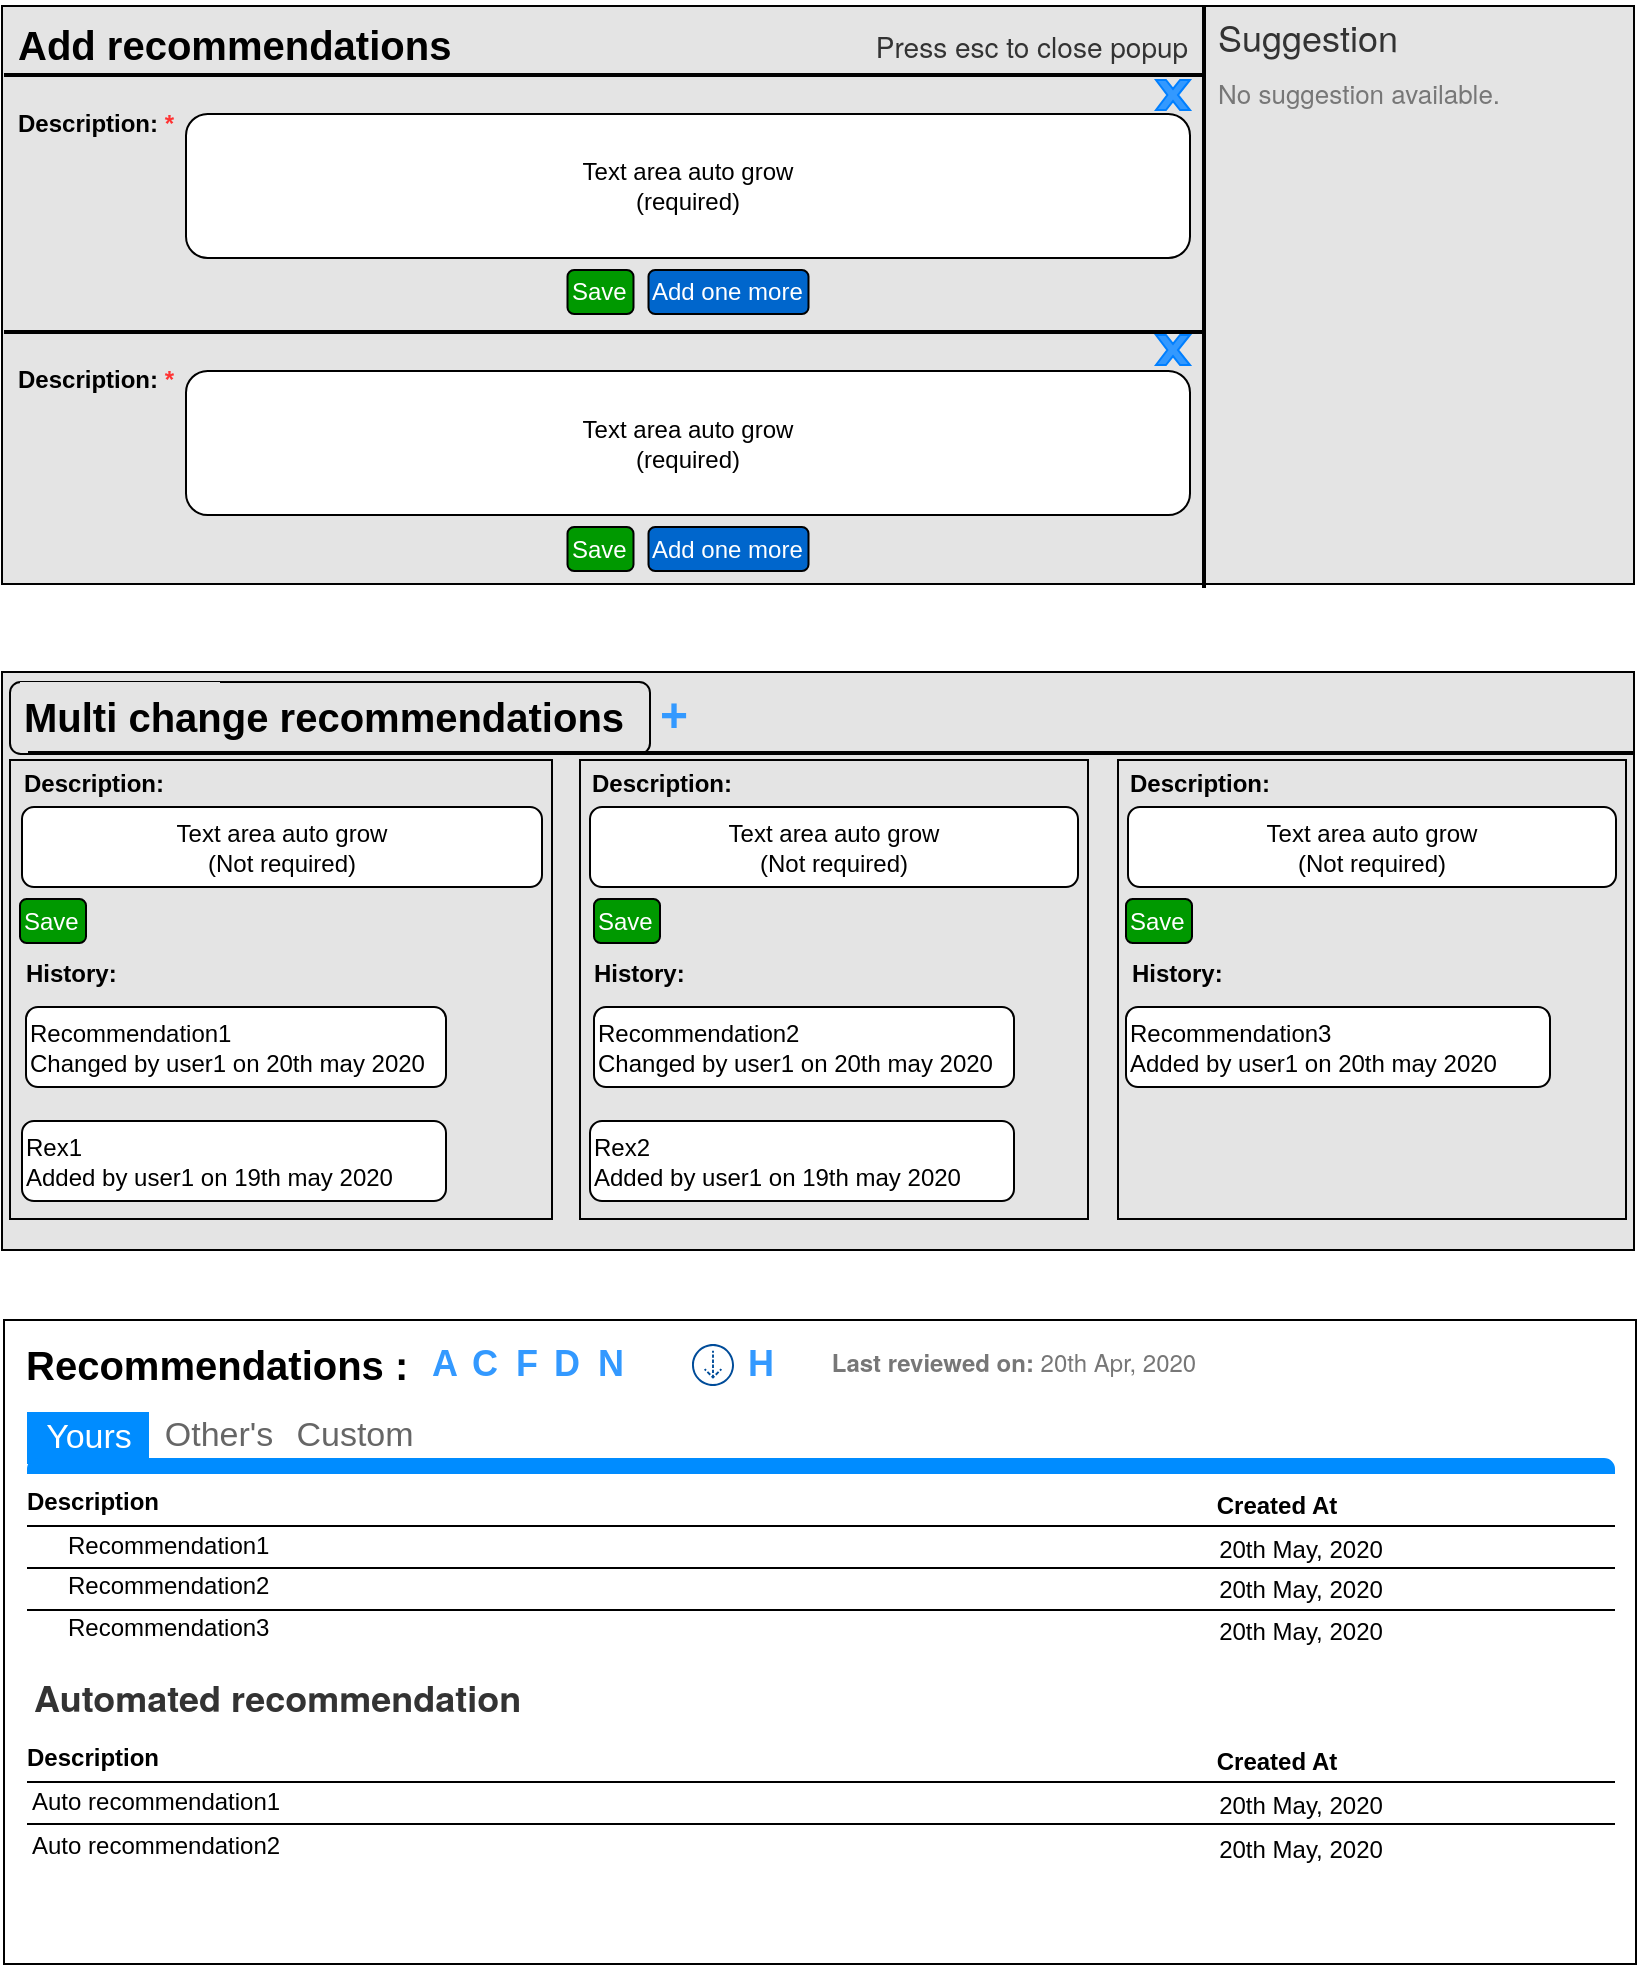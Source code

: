 <mxfile version="13.1.3" type="device"><diagram id="6SWhRNXkq8TCqb0Is3Xv" name="Page-1"><mxGraphModel dx="1426" dy="897" grid="0" gridSize="10" guides="1" tooltips="1" connect="1" arrows="1" fold="1" page="1" pageScale="1" pageWidth="850" pageHeight="1100" math="0" shadow="0"><root><mxCell id="0"/><mxCell id="d2df_b5U5wy_oCoN2RcZ-249" value="MSE multi change" parent="0" visible="0"/><mxCell id="d2df_b5U5wy_oCoN2RcZ-245" value="Reminder" parent="0" visible="0"/><mxCell id="ccAWsOdMmv__h_oEQJ6v-333" value="" style="whiteSpace=wrap;html=1;fillColor=#E4E4E4;" parent="d2df_b5U5wy_oCoN2RcZ-245" vertex="1"><mxGeometry x="17" y="367" width="816" height="289" as="geometry"/></mxCell><mxCell id="ccAWsOdMmv__h_oEQJ6v-334" value="" style="whiteSpace=wrap;html=1;fillColor=#E4E4E4;" parent="d2df_b5U5wy_oCoN2RcZ-245" vertex="1"><mxGeometry x="17" y="34" width="816" height="289" as="geometry"/></mxCell><mxCell id="ccAWsOdMmv__h_oEQJ6v-335" value="&lt;b&gt;Description: &lt;font color=&quot;#ff3333&quot;&gt;*&lt;/font&gt;&amp;nbsp;&lt;/b&gt;" style="text;html=1;strokeColor=none;fillColor=none;align=left;verticalAlign=middle;whiteSpace=wrap;rounded=0;" parent="d2df_b5U5wy_oCoN2RcZ-245" vertex="1"><mxGeometry x="23" y="82.5" width="92" height="20" as="geometry"/></mxCell><mxCell id="ccAWsOdMmv__h_oEQJ6v-336" value="Add reminders" style="text;strokeColor=none;fillColor=none;html=1;fontSize=20;fontStyle=1;verticalAlign=middle;align=left;" parent="d2df_b5U5wy_oCoN2RcZ-245" vertex="1"><mxGeometry x="23" y="33" width="100" height="40" as="geometry"/></mxCell><mxCell id="ccAWsOdMmv__h_oEQJ6v-337" value="&lt;font color=&quot;#ffffff&quot;&gt;Save&lt;/font&gt;" style="rounded=1;whiteSpace=wrap;html=1;fontColor=#B266FF;align=left;fillColor=#009900;" parent="d2df_b5U5wy_oCoN2RcZ-245" vertex="1"><mxGeometry x="299.75" y="166" width="33" height="22" as="geometry"/></mxCell><mxCell id="ccAWsOdMmv__h_oEQJ6v-338" value="Text area auto grow&lt;br&gt;(required)" style="rounded=1;whiteSpace=wrap;html=1;" parent="d2df_b5U5wy_oCoN2RcZ-245" vertex="1"><mxGeometry x="109" y="88" width="502" height="72" as="geometry"/></mxCell><mxCell id="ccAWsOdMmv__h_oEQJ6v-339" value="" style="rounded=1;whiteSpace=wrap;html=1;fillColor=#E4E4E4;" parent="d2df_b5U5wy_oCoN2RcZ-245" vertex="1"><mxGeometry x="21" y="372" width="320" height="36" as="geometry"/></mxCell><mxCell id="ccAWsOdMmv__h_oEQJ6v-340" value="" style="whiteSpace=wrap;html=1;fillColor=#E4E4E4;" parent="d2df_b5U5wy_oCoN2RcZ-245" vertex="1"><mxGeometry x="21" y="411" width="271" height="229.5" as="geometry"/></mxCell><mxCell id="ccAWsOdMmv__h_oEQJ6v-341" value="&lt;b&gt;Description:&lt;/b&gt;" style="text;html=1;strokeColor=none;fillColor=#E4E4E4;align=left;verticalAlign=middle;whiteSpace=wrap;rounded=0;" parent="d2df_b5U5wy_oCoN2RcZ-245" vertex="1"><mxGeometry x="26" y="412.5" width="40" height="20" as="geometry"/></mxCell><mxCell id="ccAWsOdMmv__h_oEQJ6v-342" value="Multi change reminders" style="text;strokeColor=none;fillColor=#E4E4E4;html=1;fontSize=20;fontStyle=1;verticalAlign=middle;align=left;" parent="d2df_b5U5wy_oCoN2RcZ-245" vertex="1"><mxGeometry x="26" y="372" width="100" height="33" as="geometry"/></mxCell><mxCell id="ccAWsOdMmv__h_oEQJ6v-343" value="&lt;b&gt;History:&lt;/b&gt;" style="text;html=1;strokeColor=none;fillColor=#E4E4E4;align=left;verticalAlign=middle;whiteSpace=wrap;rounded=0;" parent="d2df_b5U5wy_oCoN2RcZ-245" vertex="1"><mxGeometry x="27" y="507.5" width="138" height="20" as="geometry"/></mxCell><mxCell id="ccAWsOdMmv__h_oEQJ6v-344" value="Text area auto grow&lt;br&gt;(Not required)" style="rounded=1;whiteSpace=wrap;html=1;" parent="d2df_b5U5wy_oCoN2RcZ-245" vertex="1"><mxGeometry x="27" y="434.5" width="260" height="40" as="geometry"/></mxCell><mxCell id="ccAWsOdMmv__h_oEQJ6v-345" value="Reminder1&lt;br&gt;Changed by user1 on 20th may 2020" style="rounded=1;whiteSpace=wrap;html=1;align=left;" parent="d2df_b5U5wy_oCoN2RcZ-245" vertex="1"><mxGeometry x="29" y="534.5" width="210" height="40" as="geometry"/></mxCell><mxCell id="ccAWsOdMmv__h_oEQJ6v-346" value="Rem1&lt;br&gt;Added by user1 on 19th may 2020" style="rounded=1;whiteSpace=wrap;html=1;align=left;" parent="d2df_b5U5wy_oCoN2RcZ-245" vertex="1"><mxGeometry x="27" y="591.5" width="212" height="40" as="geometry"/></mxCell><mxCell id="ccAWsOdMmv__h_oEQJ6v-347" value="" style="whiteSpace=wrap;html=1;fillColor=#E4E4E4;" parent="d2df_b5U5wy_oCoN2RcZ-245" vertex="1"><mxGeometry x="306" y="411" width="254" height="229.5" as="geometry"/></mxCell><mxCell id="ccAWsOdMmv__h_oEQJ6v-348" value="&lt;b&gt;Description:&lt;/b&gt;" style="text;html=1;strokeColor=none;fillColor=#E4E4E4;align=left;verticalAlign=middle;whiteSpace=wrap;rounded=0;" parent="d2df_b5U5wy_oCoN2RcZ-245" vertex="1"><mxGeometry x="310" y="412.5" width="40" height="20" as="geometry"/></mxCell><mxCell id="ccAWsOdMmv__h_oEQJ6v-349" value="&lt;b&gt;History:&lt;/b&gt;" style="text;html=1;strokeColor=none;fillColor=#E4E4E4;align=left;verticalAlign=middle;whiteSpace=wrap;rounded=0;" parent="d2df_b5U5wy_oCoN2RcZ-245" vertex="1"><mxGeometry x="311" y="507.5" width="138" height="20" as="geometry"/></mxCell><mxCell id="ccAWsOdMmv__h_oEQJ6v-350" value="Text area auto grow&lt;br&gt;(Not required)" style="rounded=1;whiteSpace=wrap;html=1;" parent="d2df_b5U5wy_oCoN2RcZ-245" vertex="1"><mxGeometry x="311" y="434.5" width="244" height="40" as="geometry"/></mxCell><mxCell id="ccAWsOdMmv__h_oEQJ6v-351" value="Reminder2&lt;br&gt;Changed by user1 on 20th may 2020" style="rounded=1;whiteSpace=wrap;html=1;align=left;" parent="d2df_b5U5wy_oCoN2RcZ-245" vertex="1"><mxGeometry x="313" y="534.5" width="210" height="40" as="geometry"/></mxCell><mxCell id="ccAWsOdMmv__h_oEQJ6v-352" value="Rem2&lt;br&gt;Added by user1 on 19th may 2020" style="rounded=1;whiteSpace=wrap;html=1;align=left;fillColor=#FFFFFF;" parent="d2df_b5U5wy_oCoN2RcZ-245" vertex="1"><mxGeometry x="311" y="591.5" width="212" height="40" as="geometry"/></mxCell><mxCell id="ccAWsOdMmv__h_oEQJ6v-353" value="" style="whiteSpace=wrap;html=1;fillColor=#E4E4E4;" parent="d2df_b5U5wy_oCoN2RcZ-245" vertex="1"><mxGeometry x="575" y="411" width="254" height="229.5" as="geometry"/></mxCell><mxCell id="ccAWsOdMmv__h_oEQJ6v-354" value="&lt;b&gt;Description:&lt;/b&gt;" style="text;html=1;strokeColor=none;fillColor=#E4E4E4;align=left;verticalAlign=middle;whiteSpace=wrap;rounded=0;" parent="d2df_b5U5wy_oCoN2RcZ-245" vertex="1"><mxGeometry x="579" y="412.5" width="40" height="20" as="geometry"/></mxCell><mxCell id="ccAWsOdMmv__h_oEQJ6v-355" value="&lt;b&gt;History:&lt;/b&gt;" style="text;html=1;strokeColor=none;fillColor=#E4E4E4;align=left;verticalAlign=middle;whiteSpace=wrap;rounded=0;" parent="d2df_b5U5wy_oCoN2RcZ-245" vertex="1"><mxGeometry x="580" y="507.5" width="138" height="20" as="geometry"/></mxCell><mxCell id="ccAWsOdMmv__h_oEQJ6v-356" value="Text area auto grow&lt;br&gt;(Not required)" style="rounded=1;whiteSpace=wrap;html=1;" parent="d2df_b5U5wy_oCoN2RcZ-245" vertex="1"><mxGeometry x="580" y="434.5" width="244" height="40" as="geometry"/></mxCell><mxCell id="ccAWsOdMmv__h_oEQJ6v-357" value="Reminder3&lt;br&gt;Added by user1 on 20th may 2020" style="rounded=1;whiteSpace=wrap;html=1;align=left;" parent="d2df_b5U5wy_oCoN2RcZ-245" vertex="1"><mxGeometry x="579" y="534.5" width="212" height="40" as="geometry"/></mxCell><mxCell id="ccAWsOdMmv__h_oEQJ6v-358" value="&lt;font color=&quot;#ffffff&quot;&gt;Add one more&lt;/font&gt;" style="rounded=1;whiteSpace=wrap;html=1;fontColor=#B266FF;align=left;fillColor=#0066CC;" parent="d2df_b5U5wy_oCoN2RcZ-245" vertex="1"><mxGeometry x="340.25" y="166" width="80" height="22" as="geometry"/></mxCell><mxCell id="ccAWsOdMmv__h_oEQJ6v-359" value="" style="line;strokeWidth=2;direction=south;html=1;fillColor=#0066CC;" parent="d2df_b5U5wy_oCoN2RcZ-245" vertex="1"><mxGeometry x="613" y="34" width="10" height="291" as="geometry"/></mxCell><mxCell id="ccAWsOdMmv__h_oEQJ6v-360" value="" style="line;strokeWidth=2;html=1;fillColor=#E6E6E6;" parent="d2df_b5U5wy_oCoN2RcZ-245" vertex="1"><mxGeometry x="18" y="63.5" width="601" height="10" as="geometry"/></mxCell><mxCell id="ccAWsOdMmv__h_oEQJ6v-361" value="&lt;font color=&quot;#ffffff&quot;&gt;Save&lt;/font&gt;" style="rounded=1;whiteSpace=wrap;html=1;fontColor=#B266FF;align=left;fillColor=#009900;" parent="d2df_b5U5wy_oCoN2RcZ-245" vertex="1"><mxGeometry x="26" y="480.5" width="33" height="22" as="geometry"/></mxCell><mxCell id="ccAWsOdMmv__h_oEQJ6v-362" value="&lt;font color=&quot;#ffffff&quot;&gt;Save&lt;/font&gt;" style="rounded=1;whiteSpace=wrap;html=1;fontColor=#B266FF;align=left;fillColor=#009900;" parent="d2df_b5U5wy_oCoN2RcZ-245" vertex="1"><mxGeometry x="313" y="480.5" width="33" height="22" as="geometry"/></mxCell><mxCell id="ccAWsOdMmv__h_oEQJ6v-363" value="&lt;font color=&quot;#ffffff&quot;&gt;Save&lt;/font&gt;" style="rounded=1;whiteSpace=wrap;html=1;fontColor=#B266FF;align=left;fillColor=#009900;" parent="d2df_b5U5wy_oCoN2RcZ-245" vertex="1"><mxGeometry x="579" y="480.5" width="33" height="22" as="geometry"/></mxCell><mxCell id="ccAWsOdMmv__h_oEQJ6v-364" value="&lt;span style=&quot;color: rgb(51 , 51 , 51) ; font-family: &amp;#34;helvetica neue&amp;#34; , &amp;#34;helvetica&amp;#34; , &amp;#34;arial&amp;#34; , sans-serif ; font-size: 14px ; text-align: right&quot;&gt;Press esc to close popup&lt;/span&gt;" style="text;html=1;strokeColor=none;fillColor=none;align=center;verticalAlign=middle;whiteSpace=wrap;rounded=0;" parent="d2df_b5U5wy_oCoN2RcZ-245" vertex="1"><mxGeometry x="451" y="43.5" width="162" height="20" as="geometry"/></mxCell><mxCell id="ccAWsOdMmv__h_oEQJ6v-365" value="&lt;div class=&quot;scbrain-suggestion-header&quot; style=&quot;box-sizing: border-box ; padding: 8px 0px ; color: rgb(51 , 51 , 51) ; font-family: &amp;#34;helvetica neue&amp;#34; , &amp;#34;helvetica&amp;#34; , &amp;#34;arial&amp;#34; , sans-serif ; font-size: 14px&quot;&gt;&lt;span style=&quot;box-sizing: border-box ; font-size: 18px&quot;&gt;Suggestion&lt;/span&gt;&amp;nbsp;&lt;/div&gt;&lt;div class=&quot;scbrain-suggestion-body&quot; style=&quot;box-sizing: border-box ; color: rgb(51 , 51 , 51) ; font-family: &amp;#34;helvetica neue&amp;#34; , &amp;#34;helvetica&amp;#34; , &amp;#34;arial&amp;#34; , sans-serif ; font-size: 14px&quot;&gt;&lt;span style=&quot;box-sizing: border-box ; color: rgb(119 , 119 , 119) ; font-size: 13px&quot;&gt;No suggestion available.&lt;/span&gt;&lt;/div&gt;" style="text;html=1;strokeColor=none;fillColor=none;align=left;verticalAlign=middle;whiteSpace=wrap;rounded=0;" parent="d2df_b5U5wy_oCoN2RcZ-245" vertex="1"><mxGeometry x="623" y="33" width="162" height="50" as="geometry"/></mxCell><mxCell id="ccAWsOdMmv__h_oEQJ6v-366" value="&lt;b&gt;Description: &lt;font color=&quot;#ff3333&quot;&gt;*&lt;/font&gt;&amp;nbsp;&lt;/b&gt;" style="text;html=1;strokeColor=none;fillColor=none;align=left;verticalAlign=middle;whiteSpace=wrap;rounded=0;" parent="d2df_b5U5wy_oCoN2RcZ-245" vertex="1"><mxGeometry x="23" y="211" width="92" height="20" as="geometry"/></mxCell><mxCell id="ccAWsOdMmv__h_oEQJ6v-367" value="&lt;font color=&quot;#ffffff&quot;&gt;Save&lt;/font&gt;" style="rounded=1;whiteSpace=wrap;html=1;fontColor=#B266FF;align=left;fillColor=#009900;" parent="d2df_b5U5wy_oCoN2RcZ-245" vertex="1"><mxGeometry x="299.75" y="294.5" width="33" height="22" as="geometry"/></mxCell><mxCell id="ccAWsOdMmv__h_oEQJ6v-368" value="Text area auto grow&lt;br&gt;(required)" style="rounded=1;whiteSpace=wrap;html=1;" parent="d2df_b5U5wy_oCoN2RcZ-245" vertex="1"><mxGeometry x="109" y="216.5" width="502" height="72" as="geometry"/></mxCell><mxCell id="ccAWsOdMmv__h_oEQJ6v-369" value="&lt;font color=&quot;#ffffff&quot;&gt;Add one more&lt;/font&gt;" style="rounded=1;whiteSpace=wrap;html=1;fontColor=#B266FF;align=left;fillColor=#0066CC;" parent="d2df_b5U5wy_oCoN2RcZ-245" vertex="1"><mxGeometry x="340.25" y="294.5" width="80" height="22" as="geometry"/></mxCell><mxCell id="ccAWsOdMmv__h_oEQJ6v-370" value="" style="line;strokeWidth=2;html=1;fillColor=#E6E6E6;" parent="d2df_b5U5wy_oCoN2RcZ-245" vertex="1"><mxGeometry x="18" y="192" width="601" height="10" as="geometry"/></mxCell><mxCell id="ccAWsOdMmv__h_oEQJ6v-371" value="" style="whiteSpace=wrap;html=1;fillColor=#FFFFFF;" parent="d2df_b5U5wy_oCoN2RcZ-245" vertex="1"><mxGeometry x="18" y="691" width="816" height="322" as="geometry"/></mxCell><mxCell id="ccAWsOdMmv__h_oEQJ6v-372" value="Reminders :" style="text;strokeColor=none;fillColor=#FFFFFF;html=1;fontSize=20;fontStyle=1;verticalAlign=middle;align=left;" parent="d2df_b5U5wy_oCoN2RcZ-245" vertex="1"><mxGeometry x="27" y="696" width="100" height="33" as="geometry"/></mxCell><mxCell id="ccAWsOdMmv__h_oEQJ6v-373" value="&lt;b style=&quot;color: rgb(178 , 102 , 255) ; text-align: left&quot;&gt;&lt;font color=&quot;#3399ff&quot; style=&quot;font-size: 24px&quot;&gt;+&lt;/font&gt;&lt;/b&gt;" style="text;html=1;strokeColor=none;fillColor=none;align=center;verticalAlign=middle;whiteSpace=wrap;rounded=0;" parent="d2df_b5U5wy_oCoN2RcZ-245" vertex="1"><mxGeometry x="332.75" y="380" width="40" height="17" as="geometry"/></mxCell><mxCell id="ccAWsOdMmv__h_oEQJ6v-374" value="" style="line;strokeWidth=2;html=1;fillColor=#E4E4E4;" parent="d2df_b5U5wy_oCoN2RcZ-245" vertex="1"><mxGeometry x="30" y="402.5" width="803" height="10" as="geometry"/></mxCell><mxCell id="ccAWsOdMmv__h_oEQJ6v-375" value="&lt;b style=&quot;color: rgb(178 , 102 , 255) ; text-align: left&quot;&gt;&lt;font color=&quot;#3399ff&quot; style=&quot;font-size: 18px&quot;&gt;A&lt;/font&gt;&lt;/b&gt;" style="text;html=1;strokeColor=none;fillColor=none;align=center;verticalAlign=middle;whiteSpace=wrap;rounded=0;" parent="d2df_b5U5wy_oCoN2RcZ-245" vertex="1"><mxGeometry x="148" y="704" width="23" height="17" as="geometry"/></mxCell><mxCell id="ccAWsOdMmv__h_oEQJ6v-376" value="&lt;b style=&quot;color: rgb(178 , 102 , 255) ; text-align: left&quot;&gt;&lt;font color=&quot;#3399ff&quot; style=&quot;font-size: 18px&quot;&gt;C&lt;/font&gt;&lt;/b&gt;" style="text;html=1;strokeColor=none;fillColor=none;align=center;verticalAlign=middle;whiteSpace=wrap;rounded=0;" parent="d2df_b5U5wy_oCoN2RcZ-245" vertex="1"><mxGeometry x="168" y="704" width="23" height="17" as="geometry"/></mxCell><mxCell id="ccAWsOdMmv__h_oEQJ6v-377" value="&lt;b style=&quot;color: rgb(178 , 102 , 255) ; text-align: left&quot;&gt;&lt;font color=&quot;#3399ff&quot; style=&quot;font-size: 18px&quot;&gt;F&lt;/font&gt;&lt;/b&gt;" style="text;html=1;strokeColor=none;fillColor=none;align=center;verticalAlign=middle;whiteSpace=wrap;rounded=0;" parent="d2df_b5U5wy_oCoN2RcZ-245" vertex="1"><mxGeometry x="189" y="704" width="23" height="17" as="geometry"/></mxCell><mxCell id="ccAWsOdMmv__h_oEQJ6v-378" value="&lt;b style=&quot;color: rgb(178 , 102 , 255) ; text-align: left&quot;&gt;&lt;font color=&quot;#3399ff&quot; style=&quot;font-size: 18px&quot;&gt;D&lt;/font&gt;&lt;/b&gt;" style="text;html=1;strokeColor=none;fillColor=none;align=center;verticalAlign=middle;whiteSpace=wrap;rounded=0;" parent="d2df_b5U5wy_oCoN2RcZ-245" vertex="1"><mxGeometry x="209" y="704" width="23" height="17" as="geometry"/></mxCell><mxCell id="ccAWsOdMmv__h_oEQJ6v-379" value="&lt;b style=&quot;color: rgb(178 , 102 , 255) ; text-align: left&quot;&gt;&lt;font color=&quot;#3399ff&quot; style=&quot;font-size: 18px&quot;&gt;N&lt;/font&gt;&lt;/b&gt;" style="text;html=1;strokeColor=none;fillColor=none;align=center;verticalAlign=middle;whiteSpace=wrap;rounded=0;" parent="d2df_b5U5wy_oCoN2RcZ-245" vertex="1"><mxGeometry x="231" y="704" width="23" height="17" as="geometry"/></mxCell><mxCell id="ccAWsOdMmv__h_oEQJ6v-381" value="&lt;span style=&quot;box-sizing: border-box ; font-weight: 700 ; color: rgb(119 , 119 , 119) ; font-family: &amp;#34;helvetica neue&amp;#34; , &amp;#34;helvetica&amp;#34; , &amp;#34;arial&amp;#34; , sans-serif ; background-color: rgb(255 , 255 , 255)&quot;&gt;Last reviewed on:&amp;nbsp;&lt;/span&gt;&lt;span style=&quot;color: rgb(119 , 119 , 119) ; font-family: &amp;#34;helvetica neue&amp;#34; , &amp;#34;helvetica&amp;#34; , &amp;#34;arial&amp;#34; , sans-serif ; background-color: rgb(255 , 255 , 255)&quot;&gt;20th May, 2020&lt;/span&gt;" style="text;html=1;strokeColor=none;fillColor=none;align=center;verticalAlign=middle;whiteSpace=wrap;rounded=0;" parent="d2df_b5U5wy_oCoN2RcZ-245" vertex="1"><mxGeometry x="256.5" y="704" width="192" height="20" as="geometry"/></mxCell><mxCell id="ccAWsOdMmv__h_oEQJ6v-385" value="" style="verticalLabelPosition=bottom;verticalAlign=top;html=1;shape=mxgraph.basic.x;strokeColor=#007FFF;fillColor=#3399FF;" parent="d2df_b5U5wy_oCoN2RcZ-245" vertex="1"><mxGeometry x="594" y="198.5" width="17" height="15" as="geometry"/></mxCell><mxCell id="ccAWsOdMmv__h_oEQJ6v-386" value="" style="verticalLabelPosition=bottom;verticalAlign=top;html=1;shape=mxgraph.basic.x;strokeColor=#007FFF;fillColor=#3399FF;" parent="d2df_b5U5wy_oCoN2RcZ-245" vertex="1"><mxGeometry x="594" y="71" width="17" height="15" as="geometry"/></mxCell><mxCell id="ccAWsOdMmv__h_oEQJ6v-387" value="" style="strokeWidth=1;shadow=0;dashed=0;align=center;html=1;shape=mxgraph.mockup.containers.marginRect2;rectMarginTop=32;strokeColor=none;gradientColor=none;" parent="d2df_b5U5wy_oCoN2RcZ-245" vertex="1"><mxGeometry x="30" y="735.5" width="793" height="269.5" as="geometry"/></mxCell><mxCell id="ccAWsOdMmv__h_oEQJ6v-388" value="Yours" style="strokeWidth=1;shadow=0;dashed=0;align=center;html=1;shape=mxgraph.mockup.containers.rrect;rSize=0;fontSize=17;fontColor=#ffffff;strokeColor=#008cff;fillColor=#008cff;" parent="ccAWsOdMmv__h_oEQJ6v-387" vertex="1"><mxGeometry width="60" height="25" relative="1" as="geometry"><mxPoint y="2" as="offset"/></mxGeometry></mxCell><mxCell id="ccAWsOdMmv__h_oEQJ6v-389" value="Other's" style="strokeColor=inherit;fillColor=inherit;gradientColor=inherit;strokeWidth=1;shadow=0;dashed=0;align=center;html=1;shape=mxgraph.mockup.containers.rrect;rSize=0;fontSize=17;fontColor=#666666;gradientColor=none;" parent="ccAWsOdMmv__h_oEQJ6v-387" vertex="1"><mxGeometry width="60" height="25" relative="1" as="geometry"><mxPoint x="65" y="1" as="offset"/></mxGeometry></mxCell><mxCell id="ccAWsOdMmv__h_oEQJ6v-391" value="" style="strokeWidth=1;shadow=0;dashed=0;align=center;html=1;shape=mxgraph.mockup.containers.topButton;rSize=5;strokeColor=#008cff;fillColor=#008cff;gradientColor=none;resizeWidth=1;movable=0;deletable=1;" parent="ccAWsOdMmv__h_oEQJ6v-387" vertex="1"><mxGeometry width="793" height="7" relative="1" as="geometry"><mxPoint y="25" as="offset"/></mxGeometry></mxCell><mxCell id="ccAWsOdMmv__h_oEQJ6v-407" value="&lt;b&gt;Created At&lt;/b&gt;" style="text;html=1;strokeColor=none;fillColor=none;align=center;verticalAlign=middle;whiteSpace=wrap;rounded=0;" parent="ccAWsOdMmv__h_oEQJ6v-387" vertex="1"><mxGeometry x="588" y="34.5" width="73" height="20" as="geometry"/></mxCell><mxCell id="ccAWsOdMmv__h_oEQJ6v-410" value="&lt;b&gt;Description&lt;/b&gt;" style="text;html=1;strokeColor=none;fillColor=none;align=center;verticalAlign=middle;whiteSpace=wrap;rounded=0;" parent="ccAWsOdMmv__h_oEQJ6v-387" vertex="1"><mxGeometry x="14" y="32.5" width="37" height="20" as="geometry"/></mxCell><mxCell id="ccAWsOdMmv__h_oEQJ6v-423" value="" style="shape=partialRectangle;whiteSpace=wrap;html=1;left=0;right=0;fillColor=none;strokeColor=#000000;" parent="ccAWsOdMmv__h_oEQJ6v-387" vertex="1"><mxGeometry x="-1" y="54.5" width="793" height="21" as="geometry"/></mxCell><mxCell id="ccAWsOdMmv__h_oEQJ6v-424" value="" style="shape=partialRectangle;whiteSpace=wrap;html=1;left=0;right=0;fillColor=none;strokeColor=#000000;" parent="ccAWsOdMmv__h_oEQJ6v-387" vertex="1"><mxGeometry x="-1" y="75.5" width="793" height="21" as="geometry"/></mxCell><mxCell id="ccAWsOdMmv__h_oEQJ6v-425" value="20th May, 2020" style="text;html=1;strokeColor=none;fillColor=none;align=center;verticalAlign=middle;whiteSpace=wrap;rounded=0;" parent="ccAWsOdMmv__h_oEQJ6v-387" vertex="1"><mxGeometry x="585" y="56.5" width="101" height="20" as="geometry"/></mxCell><mxCell id="ccAWsOdMmv__h_oEQJ6v-426" value="Reminder1" style="text;html=1;strokeColor=none;fillColor=none;align=left;verticalAlign=middle;whiteSpace=wrap;rounded=0;" parent="ccAWsOdMmv__h_oEQJ6v-387" vertex="1"><mxGeometry y="54.5" width="37" height="20" as="geometry"/></mxCell><mxCell id="ccAWsOdMmv__h_oEQJ6v-428" value="20th May, 2020" style="text;html=1;strokeColor=none;fillColor=none;align=center;verticalAlign=middle;whiteSpace=wrap;rounded=0;" parent="ccAWsOdMmv__h_oEQJ6v-387" vertex="1"><mxGeometry x="585" y="76.5" width="101" height="20" as="geometry"/></mxCell><mxCell id="ccAWsOdMmv__h_oEQJ6v-429" value="Reminder2" style="text;html=1;strokeColor=none;fillColor=none;align=left;verticalAlign=middle;whiteSpace=wrap;rounded=0;" parent="ccAWsOdMmv__h_oEQJ6v-387" vertex="1"><mxGeometry y="74.5" width="37" height="20" as="geometry"/></mxCell><mxCell id="ccAWsOdMmv__h_oEQJ6v-431" value="Reminder3" style="text;html=1;strokeColor=none;fillColor=none;align=left;verticalAlign=middle;whiteSpace=wrap;rounded=0;" parent="ccAWsOdMmv__h_oEQJ6v-387" vertex="1"><mxGeometry y="95.5" width="37" height="20" as="geometry"/></mxCell><mxCell id="ccAWsOdMmv__h_oEQJ6v-435" value="20th May, 2020" style="text;html=1;strokeColor=none;fillColor=none;align=center;verticalAlign=middle;whiteSpace=wrap;rounded=0;" parent="ccAWsOdMmv__h_oEQJ6v-387" vertex="1"><mxGeometry x="585" y="96.5" width="101" height="20" as="geometry"/></mxCell><mxCell id="ccAWsOdMmv__h_oEQJ6v-414" value="" style="shape=image;html=1;verticalAlign=top;verticalLabelPosition=bottom;labelBackgroundColor=#ffffff;imageAspect=0;aspect=fixed;image=https://cdn4.iconfinder.com/data/icons/music-ui-solid-24px/24/arrow_chevron_up_minimise-3-128.png;strokeColor=#66B2FF;fillColor=#66B2FF;" parent="d2df_b5U5wy_oCoN2RcZ-245" vertex="1"><mxGeometry x="152" y="695" width="15" height="15" as="geometry"/></mxCell><mxCell id="d2df_b5U5wy_oCoN2RcZ-244" value="Recommendation" parent="0"/><mxCell id="ccAWsOdMmv__h_oEQJ6v-214" value="" style="whiteSpace=wrap;html=1;fillColor=#E4E4E4;" parent="d2df_b5U5wy_oCoN2RcZ-244" vertex="1"><mxGeometry x="21" y="371" width="816" height="289" as="geometry"/></mxCell><mxCell id="ccAWsOdMmv__h_oEQJ6v-129" value="" style="whiteSpace=wrap;html=1;fillColor=#E4E4E4;" parent="d2df_b5U5wy_oCoN2RcZ-244" vertex="1"><mxGeometry x="21" y="38" width="816" height="289" as="geometry"/></mxCell><mxCell id="ccAWsOdMmv__h_oEQJ6v-6" value="&lt;b&gt;Description: &lt;font color=&quot;#ff3333&quot;&gt;*&lt;/font&gt;&amp;nbsp;&lt;/b&gt;" style="text;html=1;strokeColor=none;fillColor=none;align=left;verticalAlign=middle;whiteSpace=wrap;rounded=0;" parent="d2df_b5U5wy_oCoN2RcZ-244" vertex="1"><mxGeometry x="27" y="86.5" width="92" height="20" as="geometry"/></mxCell><mxCell id="ccAWsOdMmv__h_oEQJ6v-72" value="Add recommendations" style="text;strokeColor=none;fillColor=none;html=1;fontSize=20;fontStyle=1;verticalAlign=middle;align=left;" parent="d2df_b5U5wy_oCoN2RcZ-244" vertex="1"><mxGeometry x="27" y="37" width="100" height="40" as="geometry"/></mxCell><mxCell id="ccAWsOdMmv__h_oEQJ6v-112" value="&lt;font color=&quot;#ffffff&quot;&gt;Save&lt;/font&gt;" style="rounded=1;whiteSpace=wrap;html=1;fontColor=#B266FF;align=left;fillColor=#009900;" parent="d2df_b5U5wy_oCoN2RcZ-244" vertex="1"><mxGeometry x="303.75" y="170" width="33" height="22" as="geometry"/></mxCell><mxCell id="ccAWsOdMmv__h_oEQJ6v-123" value="Text area auto grow&lt;br&gt;(required)" style="rounded=1;whiteSpace=wrap;html=1;" parent="d2df_b5U5wy_oCoN2RcZ-244" vertex="1"><mxGeometry x="113" y="92" width="502" height="72" as="geometry"/></mxCell><mxCell id="ccAWsOdMmv__h_oEQJ6v-162" value="" style="rounded=1;whiteSpace=wrap;html=1;fillColor=#E4E4E4;" parent="d2df_b5U5wy_oCoN2RcZ-244" vertex="1"><mxGeometry x="25" y="376" width="320" height="36" as="geometry"/></mxCell><mxCell id="ccAWsOdMmv__h_oEQJ6v-163" value="" style="whiteSpace=wrap;html=1;fillColor=#E4E4E4;" parent="d2df_b5U5wy_oCoN2RcZ-244" vertex="1"><mxGeometry x="25" y="415" width="271" height="229.5" as="geometry"/></mxCell><mxCell id="ccAWsOdMmv__h_oEQJ6v-164" value="&lt;b&gt;Description:&lt;/b&gt;" style="text;html=1;strokeColor=none;fillColor=#E4E4E4;align=left;verticalAlign=middle;whiteSpace=wrap;rounded=0;" parent="d2df_b5U5wy_oCoN2RcZ-244" vertex="1"><mxGeometry x="30" y="416.5" width="40" height="20" as="geometry"/></mxCell><mxCell id="ccAWsOdMmv__h_oEQJ6v-165" value="Multi change recommendations" style="text;strokeColor=none;fillColor=#E4E4E4;html=1;fontSize=20;fontStyle=1;verticalAlign=middle;align=left;" parent="d2df_b5U5wy_oCoN2RcZ-244" vertex="1"><mxGeometry x="30" y="376" width="100" height="33" as="geometry"/></mxCell><mxCell id="ccAWsOdMmv__h_oEQJ6v-166" value="&lt;b&gt;History:&lt;/b&gt;" style="text;html=1;strokeColor=none;fillColor=#E4E4E4;align=left;verticalAlign=middle;whiteSpace=wrap;rounded=0;" parent="d2df_b5U5wy_oCoN2RcZ-244" vertex="1"><mxGeometry x="31" y="511.5" width="138" height="20" as="geometry"/></mxCell><mxCell id="ccAWsOdMmv__h_oEQJ6v-169" value="Text area auto grow&lt;br&gt;(Not required)" style="rounded=1;whiteSpace=wrap;html=1;" parent="d2df_b5U5wy_oCoN2RcZ-244" vertex="1"><mxGeometry x="31" y="438.5" width="260" height="40" as="geometry"/></mxCell><mxCell id="ccAWsOdMmv__h_oEQJ6v-170" value="Recommendation1&lt;br&gt;Changed by user1 on 20th may 2020" style="rounded=1;whiteSpace=wrap;html=1;align=left;" parent="d2df_b5U5wy_oCoN2RcZ-244" vertex="1"><mxGeometry x="33" y="538.5" width="210" height="40" as="geometry"/></mxCell><mxCell id="ccAWsOdMmv__h_oEQJ6v-171" value="Rex1&lt;br&gt;Added by user1 on 19th may 2020" style="rounded=1;whiteSpace=wrap;html=1;align=left;" parent="d2df_b5U5wy_oCoN2RcZ-244" vertex="1"><mxGeometry x="31" y="595.5" width="212" height="40" as="geometry"/></mxCell><mxCell id="ccAWsOdMmv__h_oEQJ6v-172" value="" style="whiteSpace=wrap;html=1;fillColor=#E4E4E4;" parent="d2df_b5U5wy_oCoN2RcZ-244" vertex="1"><mxGeometry x="310" y="415" width="254" height="229.5" as="geometry"/></mxCell><mxCell id="ccAWsOdMmv__h_oEQJ6v-173" value="&lt;b&gt;Description:&lt;/b&gt;" style="text;html=1;strokeColor=none;fillColor=#E4E4E4;align=left;verticalAlign=middle;whiteSpace=wrap;rounded=0;" parent="d2df_b5U5wy_oCoN2RcZ-244" vertex="1"><mxGeometry x="314" y="416.5" width="40" height="20" as="geometry"/></mxCell><mxCell id="ccAWsOdMmv__h_oEQJ6v-174" value="&lt;b&gt;History:&lt;/b&gt;" style="text;html=1;strokeColor=none;fillColor=#E4E4E4;align=left;verticalAlign=middle;whiteSpace=wrap;rounded=0;" parent="d2df_b5U5wy_oCoN2RcZ-244" vertex="1"><mxGeometry x="315" y="511.5" width="138" height="20" as="geometry"/></mxCell><mxCell id="ccAWsOdMmv__h_oEQJ6v-176" value="Text area auto grow&lt;br&gt;(Not required)" style="rounded=1;whiteSpace=wrap;html=1;" parent="d2df_b5U5wy_oCoN2RcZ-244" vertex="1"><mxGeometry x="315" y="438.5" width="244" height="40" as="geometry"/></mxCell><mxCell id="ccAWsOdMmv__h_oEQJ6v-177" value="Recommendation2&lt;br&gt;Changed by user1 on 20th may 2020" style="rounded=1;whiteSpace=wrap;html=1;align=left;" parent="d2df_b5U5wy_oCoN2RcZ-244" vertex="1"><mxGeometry x="317" y="538.5" width="210" height="40" as="geometry"/></mxCell><mxCell id="ccAWsOdMmv__h_oEQJ6v-178" value="Rex2&lt;br&gt;Added by user1 on 19th may 2020" style="rounded=1;whiteSpace=wrap;html=1;align=left;fillColor=#FFFFFF;" parent="d2df_b5U5wy_oCoN2RcZ-244" vertex="1"><mxGeometry x="315" y="595.5" width="212" height="40" as="geometry"/></mxCell><mxCell id="ccAWsOdMmv__h_oEQJ6v-179" value="" style="whiteSpace=wrap;html=1;fillColor=#E4E4E4;" parent="d2df_b5U5wy_oCoN2RcZ-244" vertex="1"><mxGeometry x="579" y="415" width="254" height="229.5" as="geometry"/></mxCell><mxCell id="ccAWsOdMmv__h_oEQJ6v-180" value="&lt;b&gt;Description:&lt;/b&gt;" style="text;html=1;strokeColor=none;fillColor=#E4E4E4;align=left;verticalAlign=middle;whiteSpace=wrap;rounded=0;" parent="d2df_b5U5wy_oCoN2RcZ-244" vertex="1"><mxGeometry x="583" y="416.5" width="40" height="20" as="geometry"/></mxCell><mxCell id="ccAWsOdMmv__h_oEQJ6v-181" value="&lt;b&gt;History:&lt;/b&gt;" style="text;html=1;strokeColor=none;fillColor=#E4E4E4;align=left;verticalAlign=middle;whiteSpace=wrap;rounded=0;" parent="d2df_b5U5wy_oCoN2RcZ-244" vertex="1"><mxGeometry x="584" y="511.5" width="138" height="20" as="geometry"/></mxCell><mxCell id="ccAWsOdMmv__h_oEQJ6v-183" value="Text area auto grow&lt;br&gt;(Not required)" style="rounded=1;whiteSpace=wrap;html=1;" parent="d2df_b5U5wy_oCoN2RcZ-244" vertex="1"><mxGeometry x="584" y="438.5" width="244" height="40" as="geometry"/></mxCell><mxCell id="ccAWsOdMmv__h_oEQJ6v-184" value="Recommendation3&lt;br&gt;Added by user1 on 20th may 2020" style="rounded=1;whiteSpace=wrap;html=1;align=left;" parent="d2df_b5U5wy_oCoN2RcZ-244" vertex="1"><mxGeometry x="583" y="538.5" width="212" height="40" as="geometry"/></mxCell><mxCell id="ccAWsOdMmv__h_oEQJ6v-188" value="&lt;font color=&quot;#ffffff&quot;&gt;Add one more&lt;/font&gt;" style="rounded=1;whiteSpace=wrap;html=1;fontColor=#B266FF;align=left;fillColor=#0066CC;" parent="d2df_b5U5wy_oCoN2RcZ-244" vertex="1"><mxGeometry x="344.25" y="170" width="80" height="22" as="geometry"/></mxCell><mxCell id="ccAWsOdMmv__h_oEQJ6v-193" value="" style="line;strokeWidth=2;direction=south;html=1;fillColor=#0066CC;" parent="d2df_b5U5wy_oCoN2RcZ-244" vertex="1"><mxGeometry x="617" y="38" width="10" height="291" as="geometry"/></mxCell><mxCell id="ccAWsOdMmv__h_oEQJ6v-195" value="" style="line;strokeWidth=2;html=1;fillColor=#E6E6E6;" parent="d2df_b5U5wy_oCoN2RcZ-244" vertex="1"><mxGeometry x="22" y="67.5" width="601" height="10" as="geometry"/></mxCell><mxCell id="ccAWsOdMmv__h_oEQJ6v-196" value="&lt;font color=&quot;#ffffff&quot;&gt;Save&lt;/font&gt;" style="rounded=1;whiteSpace=wrap;html=1;fontColor=#B266FF;align=left;fillColor=#009900;" parent="d2df_b5U5wy_oCoN2RcZ-244" vertex="1"><mxGeometry x="30" y="484.5" width="33" height="22" as="geometry"/></mxCell><mxCell id="ccAWsOdMmv__h_oEQJ6v-197" value="&lt;font color=&quot;#ffffff&quot;&gt;Save&lt;/font&gt;" style="rounded=1;whiteSpace=wrap;html=1;fontColor=#B266FF;align=left;fillColor=#009900;" parent="d2df_b5U5wy_oCoN2RcZ-244" vertex="1"><mxGeometry x="317" y="484.5" width="33" height="22" as="geometry"/></mxCell><mxCell id="ccAWsOdMmv__h_oEQJ6v-198" value="&lt;font color=&quot;#ffffff&quot;&gt;Save&lt;/font&gt;" style="rounded=1;whiteSpace=wrap;html=1;fontColor=#B266FF;align=left;fillColor=#009900;" parent="d2df_b5U5wy_oCoN2RcZ-244" vertex="1"><mxGeometry x="583" y="484.5" width="33" height="22" as="geometry"/></mxCell><mxCell id="ccAWsOdMmv__h_oEQJ6v-199" value="&lt;span style=&quot;color: rgb(51 , 51 , 51) ; font-family: &amp;#34;helvetica neue&amp;#34; , &amp;#34;helvetica&amp;#34; , &amp;#34;arial&amp;#34; , sans-serif ; font-size: 14px ; text-align: right&quot;&gt;Press esc to close popup&lt;/span&gt;" style="text;html=1;strokeColor=none;fillColor=none;align=center;verticalAlign=middle;whiteSpace=wrap;rounded=0;" parent="d2df_b5U5wy_oCoN2RcZ-244" vertex="1"><mxGeometry x="455" y="47.5" width="162" height="20" as="geometry"/></mxCell><mxCell id="ccAWsOdMmv__h_oEQJ6v-200" value="&lt;div class=&quot;scbrain-suggestion-header&quot; style=&quot;box-sizing: border-box ; padding: 8px 0px ; color: rgb(51 , 51 , 51) ; font-family: &amp;#34;helvetica neue&amp;#34; , &amp;#34;helvetica&amp;#34; , &amp;#34;arial&amp;#34; , sans-serif ; font-size: 14px&quot;&gt;&lt;span style=&quot;box-sizing: border-box ; font-size: 18px&quot;&gt;Suggestion&lt;/span&gt;&amp;nbsp;&lt;/div&gt;&lt;div class=&quot;scbrain-suggestion-body&quot; style=&quot;box-sizing: border-box ; color: rgb(51 , 51 , 51) ; font-family: &amp;#34;helvetica neue&amp;#34; , &amp;#34;helvetica&amp;#34; , &amp;#34;arial&amp;#34; , sans-serif ; font-size: 14px&quot;&gt;&lt;span style=&quot;box-sizing: border-box ; color: rgb(119 , 119 , 119) ; font-size: 13px&quot;&gt;No suggestion available.&lt;/span&gt;&lt;/div&gt;" style="text;html=1;strokeColor=none;fillColor=none;align=left;verticalAlign=middle;whiteSpace=wrap;rounded=0;" parent="d2df_b5U5wy_oCoN2RcZ-244" vertex="1"><mxGeometry x="627" y="37" width="162" height="50" as="geometry"/></mxCell><mxCell id="ccAWsOdMmv__h_oEQJ6v-206" value="&lt;b&gt;Description: &lt;font color=&quot;#ff3333&quot;&gt;*&lt;/font&gt;&amp;nbsp;&lt;/b&gt;" style="text;html=1;strokeColor=none;fillColor=none;align=left;verticalAlign=middle;whiteSpace=wrap;rounded=0;" parent="d2df_b5U5wy_oCoN2RcZ-244" vertex="1"><mxGeometry x="27" y="215" width="92" height="20" as="geometry"/></mxCell><mxCell id="ccAWsOdMmv__h_oEQJ6v-207" value="&lt;font color=&quot;#ffffff&quot;&gt;Save&lt;/font&gt;" style="rounded=1;whiteSpace=wrap;html=1;fontColor=#B266FF;align=left;fillColor=#009900;" parent="d2df_b5U5wy_oCoN2RcZ-244" vertex="1"><mxGeometry x="303.75" y="298.5" width="33" height="22" as="geometry"/></mxCell><mxCell id="ccAWsOdMmv__h_oEQJ6v-208" value="Text area auto grow&lt;br&gt;(required)" style="rounded=1;whiteSpace=wrap;html=1;" parent="d2df_b5U5wy_oCoN2RcZ-244" vertex="1"><mxGeometry x="113" y="220.5" width="502" height="72" as="geometry"/></mxCell><mxCell id="ccAWsOdMmv__h_oEQJ6v-209" value="&lt;font color=&quot;#ffffff&quot;&gt;Add one more&lt;/font&gt;" style="rounded=1;whiteSpace=wrap;html=1;fontColor=#B266FF;align=left;fillColor=#0066CC;" parent="d2df_b5U5wy_oCoN2RcZ-244" vertex="1"><mxGeometry x="344.25" y="298.5" width="80" height="22" as="geometry"/></mxCell><mxCell id="ccAWsOdMmv__h_oEQJ6v-211" value="" style="line;strokeWidth=2;html=1;fillColor=#E6E6E6;" parent="d2df_b5U5wy_oCoN2RcZ-244" vertex="1"><mxGeometry x="22" y="196" width="601" height="10" as="geometry"/></mxCell><mxCell id="ccAWsOdMmv__h_oEQJ6v-219" value="" style="whiteSpace=wrap;html=1;fillColor=#FFFFFF;" parent="d2df_b5U5wy_oCoN2RcZ-244" vertex="1"><mxGeometry x="22" y="695" width="816" height="322" as="geometry"/></mxCell><mxCell id="ccAWsOdMmv__h_oEQJ6v-223" value="Recommendations :" style="text;strokeColor=none;fillColor=#FFFFFF;html=1;fontSize=20;fontStyle=1;verticalAlign=middle;align=left;" parent="d2df_b5U5wy_oCoN2RcZ-244" vertex="1"><mxGeometry x="31" y="700" width="100" height="33" as="geometry"/></mxCell><mxCell id="ccAWsOdMmv__h_oEQJ6v-264" value="&lt;b style=&quot;color: rgb(178 , 102 , 255) ; text-align: left&quot;&gt;&lt;font color=&quot;#3399ff&quot; style=&quot;font-size: 24px&quot;&gt;+&lt;/font&gt;&lt;/b&gt;" style="text;html=1;strokeColor=none;fillColor=none;align=center;verticalAlign=middle;whiteSpace=wrap;rounded=0;" parent="d2df_b5U5wy_oCoN2RcZ-244" vertex="1"><mxGeometry x="336.75" y="384" width="40" height="17" as="geometry"/></mxCell><mxCell id="ccAWsOdMmv__h_oEQJ6v-267" value="" style="line;strokeWidth=2;html=1;fillColor=#E4E4E4;" parent="d2df_b5U5wy_oCoN2RcZ-244" vertex="1"><mxGeometry x="34" y="406.5" width="803" height="10" as="geometry"/></mxCell><mxCell id="ccAWsOdMmv__h_oEQJ6v-268" value="&lt;b style=&quot;color: rgb(178 , 102 , 255) ; text-align: left&quot;&gt;&lt;font color=&quot;#3399ff&quot; style=&quot;font-size: 18px&quot;&gt;A&lt;/font&gt;&lt;/b&gt;" style="text;html=1;strokeColor=none;fillColor=none;align=center;verticalAlign=middle;whiteSpace=wrap;rounded=0;" parent="d2df_b5U5wy_oCoN2RcZ-244" vertex="1"><mxGeometry x="231" y="708" width="23" height="17" as="geometry"/></mxCell><mxCell id="ccAWsOdMmv__h_oEQJ6v-269" value="&lt;b style=&quot;color: rgb(178 , 102 , 255) ; text-align: left&quot;&gt;&lt;font color=&quot;#3399ff&quot; style=&quot;font-size: 18px&quot;&gt;C&lt;/font&gt;&lt;/b&gt;" style="text;html=1;strokeColor=none;fillColor=none;align=center;verticalAlign=middle;whiteSpace=wrap;rounded=0;" parent="d2df_b5U5wy_oCoN2RcZ-244" vertex="1"><mxGeometry x="251" y="708" width="23" height="17" as="geometry"/></mxCell><mxCell id="ccAWsOdMmv__h_oEQJ6v-270" value="&lt;b style=&quot;color: rgb(178 , 102 , 255) ; text-align: left&quot;&gt;&lt;font color=&quot;#3399ff&quot; style=&quot;font-size: 18px&quot;&gt;F&lt;/font&gt;&lt;/b&gt;" style="text;html=1;strokeColor=none;fillColor=none;align=center;verticalAlign=middle;whiteSpace=wrap;rounded=0;" parent="d2df_b5U5wy_oCoN2RcZ-244" vertex="1"><mxGeometry x="272" y="708" width="23" height="17" as="geometry"/></mxCell><mxCell id="ccAWsOdMmv__h_oEQJ6v-271" value="&lt;b style=&quot;color: rgb(178 , 102 , 255) ; text-align: left&quot;&gt;&lt;font color=&quot;#3399ff&quot; style=&quot;font-size: 18px&quot;&gt;D&lt;/font&gt;&lt;/b&gt;" style="text;html=1;strokeColor=none;fillColor=none;align=center;verticalAlign=middle;whiteSpace=wrap;rounded=0;" parent="d2df_b5U5wy_oCoN2RcZ-244" vertex="1"><mxGeometry x="292" y="708" width="23" height="17" as="geometry"/></mxCell><mxCell id="ccAWsOdMmv__h_oEQJ6v-272" value="&lt;b style=&quot;color: rgb(178 , 102 , 255) ; text-align: left&quot;&gt;&lt;font color=&quot;#3399ff&quot; style=&quot;font-size: 18px&quot;&gt;N&lt;/font&gt;&lt;/b&gt;" style="text;html=1;strokeColor=none;fillColor=none;align=center;verticalAlign=middle;whiteSpace=wrap;rounded=0;" parent="d2df_b5U5wy_oCoN2RcZ-244" vertex="1"><mxGeometry x="314" y="708" width="23" height="17" as="geometry"/></mxCell><mxCell id="ccAWsOdMmv__h_oEQJ6v-273" value="&lt;b style=&quot;color: rgb(178 , 102 , 255) ; text-align: left&quot;&gt;&lt;font color=&quot;#3399ff&quot; style=&quot;font-size: 18px&quot;&gt;H&lt;/font&gt;&lt;/b&gt;" style="text;html=1;strokeColor=none;fillColor=none;align=center;verticalAlign=middle;whiteSpace=wrap;rounded=0;" parent="d2df_b5U5wy_oCoN2RcZ-244" vertex="1"><mxGeometry x="389" y="708" width="23" height="17" as="geometry"/></mxCell><mxCell id="ccAWsOdMmv__h_oEQJ6v-274" value="&lt;span style=&quot;box-sizing: border-box ; font-weight: 700 ; color: rgb(119 , 119 , 119) ; font-family: &amp;#34;helvetica neue&amp;#34; , &amp;#34;helvetica&amp;#34; , &amp;#34;arial&amp;#34; , sans-serif ; background-color: rgb(255 , 255 , 255)&quot;&gt;Last reviewed on:&amp;nbsp;&lt;/span&gt;&lt;span style=&quot;color: rgb(119 , 119 , 119) ; font-family: &amp;#34;helvetica neue&amp;#34; , &amp;#34;helvetica&amp;#34; , &amp;#34;arial&amp;#34; , sans-serif ; background-color: rgb(255 , 255 , 255)&quot;&gt;20th Apr, 2020&lt;/span&gt;" style="text;html=1;strokeColor=none;fillColor=none;align=center;verticalAlign=middle;whiteSpace=wrap;rounded=0;" parent="d2df_b5U5wy_oCoN2RcZ-244" vertex="1"><mxGeometry x="431" y="706.13" width="192" height="20" as="geometry"/></mxCell><mxCell id="ccAWsOdMmv__h_oEQJ6v-276" value="" style="shape=image;html=1;verticalAlign=top;verticalLabelPosition=bottom;labelBackgroundColor=#ffffff;imageAspect=0;aspect=fixed;image=https://cdn2.iconfinder.com/data/icons/font-awesome/1792/print-128.png;fillColor=#3399FF;strokeColor=#3399FF;" parent="d2df_b5U5wy_oCoN2RcZ-244" vertex="1"><mxGeometry x="339" y="705.88" width="21.25" height="21.25" as="geometry"/></mxCell><mxCell id="ccAWsOdMmv__h_oEQJ6v-277" value="" style="shape=image;html=1;verticalAlign=top;verticalLabelPosition=bottom;labelBackgroundColor=#ffffff;imageAspect=0;aspect=fixed;image=https://cdn0.iconfinder.com/data/icons/pinpoint-notifocation/48/question-fill-128.png;strokeColor=#007FFF;fillColor=#007FFF;" parent="d2df_b5U5wy_oCoN2RcZ-244" vertex="1"><mxGeometry x="411.25" y="707.63" width="19.5" height="19.5" as="geometry"/></mxCell><mxCell id="ccAWsOdMmv__h_oEQJ6v-278" value="" style="outlineConnect=0;fontColor=#232F3E;gradientColor=none;fillColor=#004C99;strokeColor=none;dashed=0;verticalLabelPosition=bottom;verticalAlign=top;align=center;html=1;fontSize=12;fontStyle=0;aspect=fixed;pointerEvents=1;shape=mxgraph.aws4.download_distribution;" parent="d2df_b5U5wy_oCoN2RcZ-244" vertex="1"><mxGeometry x="366" y="707" width="21" height="21" as="geometry"/></mxCell><mxCell id="ccAWsOdMmv__h_oEQJ6v-280" value="" style="verticalLabelPosition=bottom;verticalAlign=top;html=1;shape=mxgraph.basic.x;strokeColor=#007FFF;fillColor=#3399FF;" parent="d2df_b5U5wy_oCoN2RcZ-244" vertex="1"><mxGeometry x="598" y="202.5" width="17" height="15" as="geometry"/></mxCell><mxCell id="ccAWsOdMmv__h_oEQJ6v-282" value="" style="verticalLabelPosition=bottom;verticalAlign=top;html=1;shape=mxgraph.basic.x;strokeColor=#007FFF;fillColor=#3399FF;" parent="d2df_b5U5wy_oCoN2RcZ-244" vertex="1"><mxGeometry x="598" y="75" width="17" height="15" as="geometry"/></mxCell><mxCell id="ccAWsOdMmv__h_oEQJ6v-284" value="" style="strokeWidth=1;shadow=0;dashed=0;align=center;html=1;shape=mxgraph.mockup.containers.marginRect2;rectMarginTop=32;strokeColor=none;gradientColor=none;" parent="d2df_b5U5wy_oCoN2RcZ-244" vertex="1"><mxGeometry x="34" y="739.5" width="793" height="269.5" as="geometry"/></mxCell><mxCell id="ccAWsOdMmv__h_oEQJ6v-285" value="Yours" style="strokeWidth=1;shadow=0;dashed=0;align=center;html=1;shape=mxgraph.mockup.containers.rrect;rSize=0;fontSize=17;fontColor=#ffffff;strokeColor=#008cff;fillColor=#008cff;" parent="ccAWsOdMmv__h_oEQJ6v-284" vertex="1"><mxGeometry width="60" height="25" relative="1" as="geometry"><mxPoint y="2" as="offset"/></mxGeometry></mxCell><mxCell id="ccAWsOdMmv__h_oEQJ6v-286" value="Other's" style="strokeColor=inherit;fillColor=inherit;gradientColor=inherit;strokeWidth=1;shadow=0;dashed=0;align=center;html=1;shape=mxgraph.mockup.containers.rrect;rSize=0;fontSize=17;fontColor=#666666;gradientColor=none;" parent="ccAWsOdMmv__h_oEQJ6v-284" vertex="1"><mxGeometry width="60" height="25" relative="1" as="geometry"><mxPoint x="65" y="1" as="offset"/></mxGeometry></mxCell><mxCell id="ccAWsOdMmv__h_oEQJ6v-287" value="Custom" style="strokeColor=inherit;fillColor=inherit;gradientColor=inherit;strokeWidth=1;shadow=0;dashed=0;align=center;html=1;shape=mxgraph.mockup.containers.rrect;rSize=0;fontSize=17;fontColor=#666666;gradientColor=none;" parent="ccAWsOdMmv__h_oEQJ6v-284" vertex="1"><mxGeometry width="65" height="25" relative="1" as="geometry"><mxPoint x="130" y="1" as="offset"/></mxGeometry></mxCell><mxCell id="ccAWsOdMmv__h_oEQJ6v-288" value="" style="strokeWidth=1;shadow=0;dashed=0;align=center;html=1;shape=mxgraph.mockup.containers.topButton;rSize=5;strokeColor=#008cff;fillColor=#008cff;gradientColor=none;resizeWidth=1;movable=0;deletable=1;" parent="ccAWsOdMmv__h_oEQJ6v-284" vertex="1"><mxGeometry width="793" height="7" relative="1" as="geometry"><mxPoint y="25" as="offset"/></mxGeometry></mxCell><mxCell id="ccAWsOdMmv__h_oEQJ6v-290" value="" style="shape=partialRectangle;whiteSpace=wrap;html=1;left=0;right=0;fillColor=none;strokeColor=#000000;" parent="ccAWsOdMmv__h_oEQJ6v-284" vertex="1"><mxGeometry y="58.5" width="793" height="21" as="geometry"/></mxCell><mxCell id="ccAWsOdMmv__h_oEQJ6v-293" value="" style="shape=partialRectangle;whiteSpace=wrap;html=1;left=0;right=0;fillColor=none;strokeColor=#000000;" parent="ccAWsOdMmv__h_oEQJ6v-284" vertex="1"><mxGeometry y="79.5" width="793" height="21" as="geometry"/></mxCell><mxCell id="ccAWsOdMmv__h_oEQJ6v-296" value="&lt;b&gt;Created At&lt;/b&gt;" style="text;html=1;strokeColor=none;fillColor=none;align=center;verticalAlign=middle;whiteSpace=wrap;rounded=0;" parent="ccAWsOdMmv__h_oEQJ6v-284" vertex="1"><mxGeometry x="588" y="38.5" width="73" height="20" as="geometry"/></mxCell><mxCell id="ccAWsOdMmv__h_oEQJ6v-297" value="20th May, 2020" style="text;html=1;strokeColor=none;fillColor=none;align=center;verticalAlign=middle;whiteSpace=wrap;rounded=0;" parent="ccAWsOdMmv__h_oEQJ6v-284" vertex="1"><mxGeometry x="586" y="60.5" width="101" height="20" as="geometry"/></mxCell><mxCell id="ccAWsOdMmv__h_oEQJ6v-298" value="Recommendation1" style="text;html=1;strokeColor=none;fillColor=none;align=left;verticalAlign=middle;whiteSpace=wrap;rounded=0;" parent="ccAWsOdMmv__h_oEQJ6v-284" vertex="1"><mxGeometry x="18" y="58.5" width="37" height="20" as="geometry"/></mxCell><mxCell id="ccAWsOdMmv__h_oEQJ6v-303" value="" style="shape=image;html=1;verticalAlign=top;verticalLabelPosition=bottom;labelBackgroundColor=#ffffff;imageAspect=0;aspect=fixed;image=https://cdn4.iconfinder.com/data/icons/developer-set-3/128/arrowupdown-128.png;strokeColor=#000000;fillColor=#3399FF;" parent="ccAWsOdMmv__h_oEQJ6v-284" vertex="1"><mxGeometry x="2" y="61.5" width="15" height="15" as="geometry"/></mxCell><mxCell id="ccAWsOdMmv__h_oEQJ6v-307" value="20th May, 2020" style="text;html=1;strokeColor=none;fillColor=none;align=center;verticalAlign=middle;whiteSpace=wrap;rounded=0;" parent="ccAWsOdMmv__h_oEQJ6v-284" vertex="1"><mxGeometry x="586" y="80.5" width="101" height="20" as="geometry"/></mxCell><mxCell id="ccAWsOdMmv__h_oEQJ6v-308" value="Recommendation2" style="text;html=1;strokeColor=none;fillColor=none;align=left;verticalAlign=middle;whiteSpace=wrap;rounded=0;" parent="ccAWsOdMmv__h_oEQJ6v-284" vertex="1"><mxGeometry x="18" y="78.5" width="37" height="20" as="geometry"/></mxCell><mxCell id="ccAWsOdMmv__h_oEQJ6v-309" value="" style="shape=image;html=1;verticalAlign=top;verticalLabelPosition=bottom;labelBackgroundColor=#ffffff;imageAspect=0;aspect=fixed;image=https://cdn4.iconfinder.com/data/icons/developer-set-3/128/arrowupdown-128.png;strokeColor=#000000;fillColor=#3399FF;" parent="ccAWsOdMmv__h_oEQJ6v-284" vertex="1"><mxGeometry x="2" y="81.5" width="15" height="15" as="geometry"/></mxCell><mxCell id="ccAWsOdMmv__h_oEQJ6v-311" value="20th May, 2020" style="text;html=1;strokeColor=none;fillColor=none;align=center;verticalAlign=middle;whiteSpace=wrap;rounded=0;" parent="ccAWsOdMmv__h_oEQJ6v-284" vertex="1"><mxGeometry x="586" y="101.5" width="101" height="20" as="geometry"/></mxCell><mxCell id="ccAWsOdMmv__h_oEQJ6v-312" value="Recommendation3" style="text;html=1;strokeColor=none;fillColor=none;align=left;verticalAlign=middle;whiteSpace=wrap;rounded=0;" parent="ccAWsOdMmv__h_oEQJ6v-284" vertex="1"><mxGeometry x="18" y="99.5" width="37" height="20" as="geometry"/></mxCell><mxCell id="ccAWsOdMmv__h_oEQJ6v-313" value="" style="shape=image;html=1;verticalAlign=top;verticalLabelPosition=bottom;labelBackgroundColor=#ffffff;imageAspect=0;aspect=fixed;image=https://cdn4.iconfinder.com/data/icons/developer-set-3/128/arrowupdown-128.png;strokeColor=#000000;fillColor=#3399FF;" parent="ccAWsOdMmv__h_oEQJ6v-284" vertex="1"><mxGeometry x="2" y="102.5" width="15" height="15" as="geometry"/></mxCell><mxCell id="ccAWsOdMmv__h_oEQJ6v-314" value="&lt;span style=&quot;box-sizing: border-box ; color: rgb(51 , 51 , 51) ; font-family: &amp;#34;helvetica neue&amp;#34; , &amp;#34;helvetica&amp;#34; , &amp;#34;arial&amp;#34; , sans-serif ; background-color: rgb(255 , 255 , 255) ; padding-top: 12px ; overflow: hidden ; display: inline-block&quot;&gt;&lt;b&gt;&lt;font style=&quot;font-size: 18px&quot;&gt;Automated recommendation&lt;/font&gt;&lt;/b&gt;&lt;/span&gt;" style="text;html=1;strokeColor=none;fillColor=none;align=left;verticalAlign=middle;whiteSpace=wrap;rounded=0;" parent="ccAWsOdMmv__h_oEQJ6v-284" vertex="1"><mxGeometry x="1" y="130.5" width="282" height="20" as="geometry"/></mxCell><mxCell id="ccAWsOdMmv__h_oEQJ6v-315" value="" style="shape=image;html=1;verticalAlign=top;verticalLabelPosition=bottom;labelBackgroundColor=#ffffff;imageAspect=0;aspect=fixed;image=https://cdn0.iconfinder.com/data/icons/typicons-2/24/arrow-minimise-128.png;strokeColor=#66B2FF;fillColor=#66B2FF;" parent="ccAWsOdMmv__h_oEQJ6v-284" vertex="1"><mxGeometry x="768.5" y="130.5" width="24.5" height="24.5" as="geometry"/></mxCell><mxCell id="ccAWsOdMmv__h_oEQJ6v-316" value="" style="shape=partialRectangle;whiteSpace=wrap;html=1;left=0;right=0;fillColor=none;strokeColor=#000000;" parent="ccAWsOdMmv__h_oEQJ6v-284" vertex="1"><mxGeometry y="186.5" width="793" height="21" as="geometry"/></mxCell><mxCell id="ccAWsOdMmv__h_oEQJ6v-317" value="&lt;b&gt;Created At&lt;/b&gt;" style="text;html=1;strokeColor=none;fillColor=none;align=center;verticalAlign=middle;whiteSpace=wrap;rounded=0;" parent="ccAWsOdMmv__h_oEQJ6v-284" vertex="1"><mxGeometry x="588" y="166.5" width="73" height="20" as="geometry"/></mxCell><mxCell id="ccAWsOdMmv__h_oEQJ6v-318" value="20th May, 2020" style="text;html=1;strokeColor=none;fillColor=none;align=center;verticalAlign=middle;whiteSpace=wrap;rounded=0;" parent="ccAWsOdMmv__h_oEQJ6v-284" vertex="1"><mxGeometry x="586" y="188.5" width="101" height="20" as="geometry"/></mxCell><mxCell id="ccAWsOdMmv__h_oEQJ6v-319" value="Auto recommendation1" style="text;html=1;strokeColor=none;fillColor=none;align=left;verticalAlign=middle;whiteSpace=wrap;rounded=0;" parent="ccAWsOdMmv__h_oEQJ6v-284" vertex="1"><mxGeometry y="186.5" width="160" height="20" as="geometry"/></mxCell><mxCell id="ccAWsOdMmv__h_oEQJ6v-321" value="&lt;b&gt;Description&lt;/b&gt;" style="text;html=1;strokeColor=none;fillColor=none;align=center;verticalAlign=middle;whiteSpace=wrap;rounded=0;" parent="ccAWsOdMmv__h_oEQJ6v-284" vertex="1"><mxGeometry x="14" y="164.5" width="37" height="20" as="geometry"/></mxCell><mxCell id="ccAWsOdMmv__h_oEQJ6v-330" value="20th May, 2020" style="text;html=1;strokeColor=none;fillColor=none;align=center;verticalAlign=middle;whiteSpace=wrap;rounded=0;" parent="ccAWsOdMmv__h_oEQJ6v-284" vertex="1"><mxGeometry x="586" y="210.5" width="101" height="20" as="geometry"/></mxCell><mxCell id="ccAWsOdMmv__h_oEQJ6v-331" value="Auto recommendation2" style="text;html=1;strokeColor=none;fillColor=none;align=left;verticalAlign=middle;whiteSpace=wrap;rounded=0;" parent="ccAWsOdMmv__h_oEQJ6v-284" vertex="1"><mxGeometry y="208.5" width="160" height="20" as="geometry"/></mxCell><mxCell id="ccAWsOdMmv__h_oEQJ6v-295" value="&lt;b&gt;Description&lt;/b&gt;" style="text;html=1;strokeColor=none;fillColor=none;align=center;verticalAlign=middle;whiteSpace=wrap;rounded=0;" parent="d2df_b5U5wy_oCoN2RcZ-244" vertex="1"><mxGeometry x="48" y="776" width="37" height="20" as="geometry"/></mxCell><mxCell id="ccAWsOdMmv__h_oEQJ6v-332" value="" style="shape=image;html=1;verticalAlign=top;verticalLabelPosition=bottom;labelBackgroundColor=#ffffff;imageAspect=0;aspect=fixed;image=https://cdn4.iconfinder.com/data/icons/music-ui-solid-24px/24/arrow_chevron_up_minimise-3-128.png;strokeColor=#66B2FF;fillColor=#66B2FF;" parent="d2df_b5U5wy_oCoN2RcZ-244" vertex="1"><mxGeometry x="235" y="699" width="15" height="15" as="geometry"/></mxCell><mxCell id="d2df_b5U5wy_oCoN2RcZ-107" value="Notes for Social history multi change in 2nd layer" style="" parent="0" visible="0"/><mxCell id="d2df_b5U5wy_oCoN2RcZ-210" value="&lt;span style=&quot;color: rgb(0 , 0 , 0) ; text-align: center&quot;&gt;R is for reviewed&lt;br&gt;&lt;br&gt;This updates the reviewed on date&lt;/span&gt;" style="rounded=1;whiteSpace=wrap;html=1;fontColor=#B266FF;align=left;spacingLeft=10;spacingRight=10;" parent="d2df_b5U5wy_oCoN2RcZ-107" vertex="1"><mxGeometry x="1104" y="60" width="206" height="60" as="geometry"/></mxCell><mxCell id="d2df_b5U5wy_oCoN2RcZ-213" style="edgeStyle=orthogonalEdgeStyle;rounded=0;orthogonalLoop=1;jettySize=auto;html=1;fontColor=#B266FF;" parent="d2df_b5U5wy_oCoN2RcZ-107" source="d2df_b5U5wy_oCoN2RcZ-212" target="d2df_b5U5wy_oCoN2RcZ-101" edge="1"><mxGeometry relative="1" as="geometry"/></mxCell><mxCell id="d2df_b5U5wy_oCoN2RcZ-212" value="&lt;span style=&quot;color: rgb(0 , 0 , 0) ; text-align: center&quot;&gt;There is no + sign here. This is just a text area where the doctor can type&lt;br&gt;&lt;br&gt;Why?&lt;br&gt;&lt;/span&gt;&lt;span style=&quot;color: rgb(0 , 0 , 0) ; text-align: center&quot;&gt;Old doc can just enter free text&lt;/span&gt;&lt;span style=&quot;color: rgb(0 , 0 , 0) ; text-align: center&quot;&gt;&lt;br&gt;&lt;/span&gt;" style="rounded=1;whiteSpace=wrap;html=1;fontColor=#B266FF;align=left;spacingLeft=10;spacingRight=10;" parent="d2df_b5U5wy_oCoN2RcZ-107" vertex="1"><mxGeometry x="911" y="973" width="419" height="64" as="geometry"/></mxCell><mxCell id="d2df_b5U5wy_oCoN2RcZ-218" value="&lt;span style=&quot;color: rgb(0 , 0 , 0) ; text-align: center&quot;&gt;Breaking it down date wise is an option not a requirement&lt;/span&gt;" style="rounded=1;whiteSpace=wrap;html=1;fontColor=#B266FF;align=left;spacingLeft=10;spacingRight=10;" parent="d2df_b5U5wy_oCoN2RcZ-107" vertex="1"><mxGeometry x="896" y="697" width="345" height="60" as="geometry"/></mxCell><mxCell id="d2df_b5U5wy_oCoN2RcZ-227" style="edgeStyle=orthogonalEdgeStyle;rounded=0;orthogonalLoop=1;jettySize=auto;html=1;fontColor=#000000;" parent="d2df_b5U5wy_oCoN2RcZ-107" source="d2df_b5U5wy_oCoN2RcZ-219" target="d2df_b5U5wy_oCoN2RcZ-166" edge="1"><mxGeometry relative="1" as="geometry"/></mxCell><mxCell id="d2df_b5U5wy_oCoN2RcZ-219" value="&lt;span style=&quot;color: rgb(0 , 0 , 0) ; text-align: center&quot;&gt;Clicking + opens one more empty row with 2 columns&amp;nbsp;&lt;/span&gt;" style="rounded=1;whiteSpace=wrap;html=1;fontColor=#B266FF;align=left;spacingLeft=10;spacingRight=10;" parent="d2df_b5U5wy_oCoN2RcZ-107" vertex="1"><mxGeometry x="899" y="516" width="318" height="60" as="geometry"/></mxCell><mxCell id="d2df_b5U5wy_oCoN2RcZ-223" style="edgeStyle=orthogonalEdgeStyle;rounded=0;orthogonalLoop=1;jettySize=auto;html=1;entryX=1;entryY=0.5;entryDx=0;entryDy=0;fontColor=#B266FF;" parent="d2df_b5U5wy_oCoN2RcZ-107" source="d2df_b5U5wy_oCoN2RcZ-222" target="d2df_b5U5wy_oCoN2RcZ-186" edge="1"><mxGeometry relative="1" as="geometry"/></mxCell><mxCell id="d2df_b5U5wy_oCoN2RcZ-222" value="&lt;span style=&quot;color: rgb(0 , 0 , 0) ; text-align: center&quot;&gt;On clicking history icon it shows the historical values. History icon only appears if there is a history. History icon also acts as a info icon and shows when the data was created and by whom.&lt;/span&gt;" style="rounded=1;whiteSpace=wrap;html=1;fontColor=#B266FF;align=left;spacingLeft=10;spacingRight=10;" parent="d2df_b5U5wy_oCoN2RcZ-107" vertex="1"><mxGeometry x="916" y="130" width="762" height="60" as="geometry"/></mxCell><mxCell id="d2df_b5U5wy_oCoN2RcZ-225" style="edgeStyle=orthogonalEdgeStyle;rounded=0;orthogonalLoop=1;jettySize=auto;html=1;entryX=0;entryY=1;entryDx=0;entryDy=0;fontColor=#B266FF;" parent="d2df_b5U5wy_oCoN2RcZ-107" source="d2df_b5U5wy_oCoN2RcZ-224" target="d2df_b5U5wy_oCoN2RcZ-3" edge="1"><mxGeometry relative="1" as="geometry"/></mxCell><mxCell id="d2df_b5U5wy_oCoN2RcZ-224" value="&lt;span style=&quot;color: rgb(0 , 0 , 0) ; text-align: center&quot;&gt;Pressing alt+H highlights the input box&lt;/span&gt;" style="rounded=1;whiteSpace=wrap;html=1;fontColor=#B266FF;align=left;spacingLeft=10;spacingRight=10;" parent="d2df_b5U5wy_oCoN2RcZ-107" vertex="1"><mxGeometry x="905" y="411" width="248" height="60" as="geometry"/></mxCell><mxCell id="d2df_b5U5wy_oCoN2RcZ-229" value="&lt;span&gt;3 levels:&lt;/span&gt;&lt;br&gt;&lt;span&gt;Level1: Just enter free text&lt;/span&gt;&lt;br&gt;&lt;span&gt;(Level 2 or 3 should not affect level 1)&lt;/span&gt;&lt;br&gt;&lt;span&gt;Level 2: Break it down into 5 boxes&lt;/span&gt;&lt;br&gt;&lt;span&gt;(Level 3 should not affect level 1)&lt;/span&gt;&lt;br&gt;&lt;span&gt;Level 3: Break each box chronologically&lt;/span&gt;" style="rounded=1;whiteSpace=wrap;html=1;fontColor=#000000;align=left;spacingLeft=10;spacingRight=10;" parent="d2df_b5U5wy_oCoN2RcZ-107" vertex="1"><mxGeometry x="1336" y="959" width="337" height="108" as="geometry"/></mxCell><mxCell id="d2df_b5U5wy_oCoN2RcZ-231" value="&lt;span style=&quot;text-align: center&quot;&gt;When opened 2nd time:&amp;nbsp;&lt;br&gt;Older values are in editable format&lt;/span&gt;" style="rounded=1;whiteSpace=wrap;html=1;fontColor=#000000;align=left;spacingLeft=10;spacingRight=10;" parent="d2df_b5U5wy_oCoN2RcZ-107" vertex="1"><mxGeometry x="1352" y="593" width="222" height="60" as="geometry"/></mxCell><mxCell id="d2df_b5U5wy_oCoN2RcZ-232" value="&lt;span style=&quot;&quot;&gt;When first opened this opens with 1 row&lt;/span&gt;" style="rounded=1;whiteSpace=wrap;html=1;fontColor=#000000;align=left;spacingLeft=10;spacingRight=10;" parent="d2df_b5U5wy_oCoN2RcZ-107" vertex="1"><mxGeometry x="1096" y="593" width="243" height="60" as="geometry"/></mxCell><mxCell id="d2df_b5U5wy_oCoN2RcZ-233" value="&lt;span style=&quot;text-align: center&quot;&gt;Why seperate boxes:&lt;/span&gt;&lt;br style=&quot;text-align: center&quot;&gt;&lt;span style=&quot;text-align: center&quot;&gt;1. Gives a structure to the doctor. And reminds them if they have forgotten something&lt;/span&gt;&lt;br style=&quot;text-align: center&quot;&gt;&lt;br style=&quot;text-align: center&quot;&gt;&lt;span style=&quot;text-align: center&quot;&gt;2.&amp;nbsp; Help us know during billing which components have been filled out.&lt;br&gt;&lt;br&gt;3. Help is research. For e.g. Is depression higher if the # of people supported is higher&lt;br&gt;&lt;/span&gt;" style="rounded=1;whiteSpace=wrap;html=1;fontColor=#000000;align=left;spacingLeft=10;spacingRight=10;" parent="d2df_b5U5wy_oCoN2RcZ-107" vertex="1"><mxGeometry x="929" y="223" width="399" height="140" as="geometry"/></mxCell><mxCell id="d2df_b5U5wy_oCoN2RcZ-239" value="" style="endArrow=none;dashed=1;html=1;fontColor=#000000;" parent="d2df_b5U5wy_oCoN2RcZ-107" edge="1"><mxGeometry width="50" height="50" relative="1" as="geometry"><mxPoint x="855" y="962" as="sourcePoint"/><mxPoint x="883" y="962" as="targetPoint"/></mxGeometry></mxCell><mxCell id="d2df_b5U5wy_oCoN2RcZ-240" value="" style="endArrow=none;dashed=1;html=1;fontColor=#000000;" parent="d2df_b5U5wy_oCoN2RcZ-107" edge="1"><mxGeometry width="50" height="50" relative="1" as="geometry"><mxPoint x="850" y="595" as="sourcePoint"/><mxPoint x="878" y="595" as="targetPoint"/></mxGeometry></mxCell><mxCell id="d2df_b5U5wy_oCoN2RcZ-243" value="" style="endArrow=none;dashed=1;html=1;fontColor=#000000;" parent="d2df_b5U5wy_oCoN2RcZ-107" edge="1"><mxGeometry width="50" height="50" relative="1" as="geometry"><mxPoint x="885" y="958" as="sourcePoint"/><mxPoint x="879" y="596" as="targetPoint"/></mxGeometry></mxCell><mxCell id="1" value="Social history multi change in 2nd layer" parent="0" visible="0"/><mxCell id="d2df_b5U5wy_oCoN2RcZ-141" value="Text area auto grow&lt;br&gt;(Not required)" style="rounded=1;whiteSpace=wrap;html=1;" parent="1" vertex="1"><mxGeometry x="214" y="746" width="304" height="40" as="geometry"/></mxCell><mxCell id="d2df_b5U5wy_oCoN2RcZ-2" value="C&lt;b&gt;&lt;font color=&quot;#33ff33&quot;&gt;u&lt;/font&gt;&lt;/b&gt;rrent employmenmt status" style="text;html=1;strokeColor=none;fillColor=none;align=center;verticalAlign=middle;whiteSpace=wrap;rounded=0;" parent="1" vertex="1"><mxGeometry x="390" y="424" width="170" height="20" as="geometry"/></mxCell><mxCell id="d2df_b5U5wy_oCoN2RcZ-3" value="&lt;font color=&quot;#33ff33&quot;&gt;&lt;b&gt;H&lt;/b&gt;&lt;/font&gt;ighest education" style="text;html=1;strokeColor=none;fillColor=none;align=left;verticalAlign=middle;whiteSpace=wrap;rounded=0;" parent="1" vertex="1"><mxGeometry x="30" y="424" width="110" height="20" as="geometry"/></mxCell><mxCell id="d2df_b5U5wy_oCoN2RcZ-4" value="# &lt;font color=&quot;#33ff33&quot;&gt;&lt;b&gt;o&lt;/b&gt;&lt;/font&gt;f living children" style="text;html=1;strokeColor=none;fillColor=none;align=center;verticalAlign=middle;whiteSpace=wrap;rounded=0;" parent="1" vertex="1"><mxGeometry x="390" y="339" width="110" height="20" as="geometry"/></mxCell><mxCell id="d2df_b5U5wy_oCoN2RcZ-5" value="&lt;font color=&quot;#33ff33&quot;&gt;&lt;b&gt;C&lt;/b&gt;&lt;/font&gt;urrent marital status" style="text;html=1;strokeColor=none;fillColor=none;align=left;verticalAlign=middle;whiteSpace=wrap;rounded=0;" parent="1" vertex="1"><mxGeometry x="30" y="339" width="130" height="20" as="geometry"/></mxCell><mxCell id="d2df_b5U5wy_oCoN2RcZ-6" value="&lt;font color=&quot;#33ff33&quot;&gt;&lt;b&gt;S&lt;/b&gt;&lt;/font&gt;upports" style="text;html=1;strokeColor=none;fillColor=none;align=left;verticalAlign=middle;whiteSpace=wrap;rounded=0;" parent="1" vertex="1"><mxGeometry x="30" y="500" width="40" height="20" as="geometry"/></mxCell><mxCell id="d2df_b5U5wy_oCoN2RcZ-7" value="&lt;b&gt;&lt;font color=&quot;#33ff33&quot;&gt;B&lt;/font&gt;&lt;/b&gt;iological&amp;nbsp;Gender" style="text;html=1;strokeColor=none;fillColor=none;align=left;verticalAlign=middle;whiteSpace=wrap;rounded=0;" parent="1" vertex="1"><mxGeometry x="30" y="149" width="100" height="20" as="geometry"/></mxCell><mxCell id="d2df_b5U5wy_oCoN2RcZ-8" value="&lt;font color=&quot;#33ff33&quot;&gt;&lt;b&gt;D&lt;/b&gt;&lt;/font&gt;ate of birth" style="text;html=1;strokeColor=none;fillColor=none;align=left;verticalAlign=middle;whiteSpace=wrap;rounded=0;" parent="1" vertex="1"><mxGeometry x="30" y="202.5" width="70" height="20" as="geometry"/></mxCell><mxCell id="d2df_b5U5wy_oCoN2RcZ-9" value="B&lt;font color=&quot;#00ff00&quot;&gt;i&lt;/font&gt;rthplace" style="text;html=1;strokeColor=none;fillColor=none;align=center;verticalAlign=middle;whiteSpace=wrap;rounded=0;" parent="1" vertex="1"><mxGeometry x="390" y="204" width="64" height="20" as="geometry"/></mxCell><mxCell id="d2df_b5U5wy_oCoN2RcZ-10" value="&lt;font color=&quot;#33ff33&quot;&gt;&lt;b&gt;L&lt;/b&gt;&lt;/font&gt;ives with" style="text;html=1;strokeColor=none;fillColor=none;align=left;verticalAlign=middle;whiteSpace=wrap;rounded=0;" parent="1" vertex="1"><mxGeometry x="30" y="256.5" width="70" height="20" as="geometry"/></mxCell><mxCell id="d2df_b5U5wy_oCoN2RcZ-11" value="Li&lt;b style=&quot;color: rgb(51 , 255 , 51)&quot;&gt;v&lt;/b&gt;es in" style="text;html=1;strokeColor=none;fillColor=none;align=center;verticalAlign=middle;whiteSpace=wrap;rounded=0;" parent="1" vertex="1"><mxGeometry x="390" y="256.5" width="54" height="20" as="geometry"/></mxCell><mxCell id="d2df_b5U5wy_oCoN2RcZ-14" value="" style="dashed=0;align=center;fontSize=12;shape=rect;fillColor=#ffffff;strokeColor=#cccccc;" parent="1" vertex="1"><mxGeometry x="190" y="139" width="100" height="40" as="geometry"/></mxCell><mxCell id="d2df_b5U5wy_oCoN2RcZ-15" value="Arial" style="text;fontColor=#000000;verticalAlign=middle;spacingLeft=13;fontSize=14;" parent="d2df_b5U5wy_oCoN2RcZ-14" vertex="1"><mxGeometry width="100" height="40" as="geometry"/></mxCell><mxCell id="d2df_b5U5wy_oCoN2RcZ-16" value="" style="shape=rect;fillColor=none;strokeColor=#cccccc;resizeHeight=1;" parent="d2df_b5U5wy_oCoN2RcZ-14" vertex="1"><mxGeometry x="1" width="40" height="40" relative="1" as="geometry"><mxPoint x="-40" as="offset"/></mxGeometry></mxCell><mxCell id="d2df_b5U5wy_oCoN2RcZ-17" value="" style="dashed=0;html=1;shape=mxgraph.gmdl.triangle;fillColor=#cccccc;strokeColor=none;" parent="d2df_b5U5wy_oCoN2RcZ-16" vertex="1"><mxGeometry x="0.5" y="0.5" width="10" height="5" relative="1" as="geometry"><mxPoint x="-5" y="-2.5" as="offset"/></mxGeometry></mxCell><mxCell id="d2df_b5U5wy_oCoN2RcZ-18" value="" style="strokeWidth=1;shadow=0;dashed=0;align=center;html=1;shape=mxgraph.mockup.forms.rrect;rSize=5;strokeColor=#999999;fillColor=#ffffff;" parent="1" vertex="1"><mxGeometry x="190" y="183" width="80" height="65" as="geometry"/></mxCell><mxCell id="d2df_b5U5wy_oCoN2RcZ-19" value="October 2014" style="strokeWidth=1;shadow=0;dashed=0;align=center;html=1;shape=mxgraph.mockup.forms.anchor;fontColor=#999999;" parent="d2df_b5U5wy_oCoN2RcZ-18" vertex="1"><mxGeometry x="15" y="2.971" width="50" height="7.429" as="geometry"/></mxCell><mxCell id="d2df_b5U5wy_oCoN2RcZ-20" value="&lt;" style="strokeWidth=1;shadow=0;dashed=0;align=center;html=1;shape=mxgraph.mockup.forms.rrect;rSize=4;strokeColor=#999999;fontColor=#008cff;fontSize=19;fontStyle=1;" parent="d2df_b5U5wy_oCoN2RcZ-18" vertex="1"><mxGeometry x="4" y="2.971" width="12.5" height="7.429" as="geometry"/></mxCell><mxCell id="d2df_b5U5wy_oCoN2RcZ-21" value="&gt;" style="strokeWidth=1;shadow=0;dashed=0;align=center;html=1;shape=mxgraph.mockup.forms.rrect;rSize=4;strokeColor=#999999;fontColor=#008cff;fontSize=19;fontStyle=1;" parent="d2df_b5U5wy_oCoN2RcZ-18" vertex="1"><mxGeometry x="63.5" y="2.971" width="12.5" height="7.429" as="geometry"/></mxCell><mxCell id="d2df_b5U5wy_oCoN2RcZ-22" value="Mo" style="strokeWidth=1;shadow=0;dashed=0;align=center;html=1;shape=mxgraph.mockup.forms.anchor;fontColor=#999999;" parent="d2df_b5U5wy_oCoN2RcZ-18" vertex="1"><mxGeometry x="5" y="10.4" width="10" height="7.429" as="geometry"/></mxCell><mxCell id="d2df_b5U5wy_oCoN2RcZ-23" value="Tu" style="strokeWidth=1;shadow=0;dashed=0;align=center;html=1;shape=mxgraph.mockup.forms.anchor;fontColor=#999999;" parent="d2df_b5U5wy_oCoN2RcZ-18" vertex="1"><mxGeometry x="15" y="10.4" width="10" height="7.429" as="geometry"/></mxCell><mxCell id="d2df_b5U5wy_oCoN2RcZ-24" value="We" style="strokeWidth=1;shadow=0;dashed=0;align=center;html=1;shape=mxgraph.mockup.forms.anchor;fontColor=#999999;" parent="d2df_b5U5wy_oCoN2RcZ-18" vertex="1"><mxGeometry x="25" y="10.4" width="10" height="7.429" as="geometry"/></mxCell><mxCell id="d2df_b5U5wy_oCoN2RcZ-25" value="Th" style="strokeWidth=1;shadow=0;dashed=0;align=center;html=1;shape=mxgraph.mockup.forms.anchor;fontColor=#999999;" parent="d2df_b5U5wy_oCoN2RcZ-18" vertex="1"><mxGeometry x="35" y="10.4" width="10" height="7.429" as="geometry"/></mxCell><mxCell id="d2df_b5U5wy_oCoN2RcZ-26" value="Fr" style="strokeWidth=1;shadow=0;dashed=0;align=center;html=1;shape=mxgraph.mockup.forms.anchor;fontColor=#999999;" parent="d2df_b5U5wy_oCoN2RcZ-18" vertex="1"><mxGeometry x="45" y="10.4" width="10" height="7.429" as="geometry"/></mxCell><mxCell id="d2df_b5U5wy_oCoN2RcZ-27" value="Sa" style="strokeWidth=1;shadow=0;dashed=0;align=center;html=1;shape=mxgraph.mockup.forms.anchor;fontColor=#999999;" parent="d2df_b5U5wy_oCoN2RcZ-18" vertex="1"><mxGeometry x="55" y="10.4" width="10" height="7.429" as="geometry"/></mxCell><mxCell id="d2df_b5U5wy_oCoN2RcZ-28" value="Su" style="strokeWidth=1;shadow=0;dashed=0;align=center;html=1;shape=mxgraph.mockup.forms.anchor;fontColor=#999999;" parent="d2df_b5U5wy_oCoN2RcZ-18" vertex="1"><mxGeometry x="65" y="10.4" width="10" height="7.429" as="geometry"/></mxCell><mxCell id="d2df_b5U5wy_oCoN2RcZ-29" value="1" style="strokeWidth=1;shadow=0;dashed=0;align=center;html=1;shape=mxgraph.mockup.forms.rrect;rSize=0;strokeColor=#999999;fontColor=#999999;" parent="d2df_b5U5wy_oCoN2RcZ-18" vertex="1"><mxGeometry x="5" y="17.829" width="10" height="7.429" as="geometry"/></mxCell><mxCell id="d2df_b5U5wy_oCoN2RcZ-30" value="2" style="strokeWidth=1;shadow=0;dashed=0;align=center;html=1;shape=mxgraph.mockup.forms.rrect;rSize=0;strokeColor=#999999;fontColor=#999999;" parent="d2df_b5U5wy_oCoN2RcZ-18" vertex="1"><mxGeometry x="15" y="17.829" width="10" height="7.429" as="geometry"/></mxCell><mxCell id="d2df_b5U5wy_oCoN2RcZ-31" value="3" style="strokeWidth=1;shadow=0;dashed=0;align=center;html=1;shape=mxgraph.mockup.forms.rrect;rSize=0;strokeColor=#999999;fontColor=#999999;" parent="d2df_b5U5wy_oCoN2RcZ-18" vertex="1"><mxGeometry x="25" y="17.829" width="10" height="7.429" as="geometry"/></mxCell><mxCell id="d2df_b5U5wy_oCoN2RcZ-32" value="4" style="strokeWidth=1;shadow=0;dashed=0;align=center;html=1;shape=mxgraph.mockup.forms.rrect;rSize=0;strokeColor=#999999;fontColor=#999999;" parent="d2df_b5U5wy_oCoN2RcZ-18" vertex="1"><mxGeometry x="35" y="17.829" width="10" height="7.429" as="geometry"/></mxCell><mxCell id="d2df_b5U5wy_oCoN2RcZ-33" value="5" style="strokeWidth=1;shadow=0;dashed=0;align=center;html=1;shape=mxgraph.mockup.forms.rrect;rSize=0;strokeColor=#999999;fontColor=#999999;" parent="d2df_b5U5wy_oCoN2RcZ-18" vertex="1"><mxGeometry x="45" y="17.829" width="10" height="7.429" as="geometry"/></mxCell><mxCell id="d2df_b5U5wy_oCoN2RcZ-34" value="6" style="strokeWidth=1;shadow=0;dashed=0;align=center;html=1;shape=mxgraph.mockup.forms.rrect;rSize=0;strokeColor=#999999;fontColor=#999999;" parent="d2df_b5U5wy_oCoN2RcZ-18" vertex="1"><mxGeometry x="55" y="17.829" width="10" height="7.429" as="geometry"/></mxCell><mxCell id="d2df_b5U5wy_oCoN2RcZ-35" value="7" style="strokeWidth=1;shadow=0;dashed=0;align=center;html=1;shape=mxgraph.mockup.forms.rrect;rSize=0;strokeColor=#999999;fontColor=#999999;" parent="d2df_b5U5wy_oCoN2RcZ-18" vertex="1"><mxGeometry x="65" y="17.829" width="10" height="7.429" as="geometry"/></mxCell><mxCell id="d2df_b5U5wy_oCoN2RcZ-36" value="8" style="strokeWidth=1;shadow=0;dashed=0;align=center;html=1;shape=mxgraph.mockup.forms.rrect;rSize=0;strokeColor=#999999;fontColor=#999999;" parent="d2df_b5U5wy_oCoN2RcZ-18" vertex="1"><mxGeometry x="5" y="25.257" width="10" height="7.429" as="geometry"/></mxCell><mxCell id="d2df_b5U5wy_oCoN2RcZ-37" value="9" style="strokeWidth=1;shadow=0;dashed=0;align=center;html=1;shape=mxgraph.mockup.forms.rrect;rSize=0;strokeColor=#999999;fontColor=#999999;" parent="d2df_b5U5wy_oCoN2RcZ-18" vertex="1"><mxGeometry x="15" y="25.257" width="10" height="7.429" as="geometry"/></mxCell><mxCell id="d2df_b5U5wy_oCoN2RcZ-38" value="10" style="strokeWidth=1;shadow=0;dashed=0;align=center;html=1;shape=mxgraph.mockup.forms.rrect;rSize=0;strokeColor=#999999;fontColor=#999999;" parent="d2df_b5U5wy_oCoN2RcZ-18" vertex="1"><mxGeometry x="25" y="25.257" width="10" height="7.429" as="geometry"/></mxCell><mxCell id="d2df_b5U5wy_oCoN2RcZ-39" value="11" style="strokeWidth=1;shadow=0;dashed=0;align=center;html=1;shape=mxgraph.mockup.forms.rrect;rSize=0;strokeColor=#999999;fontColor=#999999;" parent="d2df_b5U5wy_oCoN2RcZ-18" vertex="1"><mxGeometry x="35" y="25.257" width="10" height="7.429" as="geometry"/></mxCell><mxCell id="d2df_b5U5wy_oCoN2RcZ-40" value="12" style="strokeWidth=1;shadow=0;dashed=0;align=center;html=1;shape=mxgraph.mockup.forms.rrect;rSize=0;strokeColor=#999999;fontColor=#999999;" parent="d2df_b5U5wy_oCoN2RcZ-18" vertex="1"><mxGeometry x="45" y="25.257" width="10" height="7.429" as="geometry"/></mxCell><mxCell id="d2df_b5U5wy_oCoN2RcZ-41" value="13" style="strokeWidth=1;shadow=0;dashed=0;align=center;html=1;shape=mxgraph.mockup.forms.rrect;rSize=0;strokeColor=#999999;fontColor=#999999;" parent="d2df_b5U5wy_oCoN2RcZ-18" vertex="1"><mxGeometry x="55" y="25.257" width="10" height="7.429" as="geometry"/></mxCell><mxCell id="d2df_b5U5wy_oCoN2RcZ-42" value="14" style="strokeWidth=1;shadow=0;dashed=0;align=center;html=1;shape=mxgraph.mockup.forms.rrect;rSize=0;strokeColor=#999999;fontColor=#999999;" parent="d2df_b5U5wy_oCoN2RcZ-18" vertex="1"><mxGeometry x="65" y="25.257" width="10" height="7.429" as="geometry"/></mxCell><mxCell id="d2df_b5U5wy_oCoN2RcZ-43" value="15" style="strokeWidth=1;shadow=0;dashed=0;align=center;html=1;shape=mxgraph.mockup.forms.rrect;rSize=0;strokeColor=#999999;fontColor=#999999;" parent="d2df_b5U5wy_oCoN2RcZ-18" vertex="1"><mxGeometry x="5" y="32.686" width="10" height="7.429" as="geometry"/></mxCell><mxCell id="d2df_b5U5wy_oCoN2RcZ-44" value="16" style="strokeWidth=1;shadow=0;dashed=0;align=center;html=1;shape=mxgraph.mockup.forms.rrect;rSize=0;strokeColor=#999999;fontColor=#999999;" parent="d2df_b5U5wy_oCoN2RcZ-18" vertex="1"><mxGeometry x="15" y="32.686" width="10" height="7.429" as="geometry"/></mxCell><mxCell id="d2df_b5U5wy_oCoN2RcZ-45" value="17" style="strokeWidth=1;shadow=0;dashed=0;align=center;html=1;shape=mxgraph.mockup.forms.rrect;rSize=0;strokeColor=#999999;fontColor=#999999;" parent="d2df_b5U5wy_oCoN2RcZ-18" vertex="1"><mxGeometry x="25" y="32.686" width="10" height="7.429" as="geometry"/></mxCell><mxCell id="d2df_b5U5wy_oCoN2RcZ-46" value="18" style="strokeWidth=1;shadow=0;dashed=0;align=center;html=1;shape=mxgraph.mockup.forms.rrect;rSize=0;strokeColor=#999999;fontColor=#999999;" parent="d2df_b5U5wy_oCoN2RcZ-18" vertex="1"><mxGeometry x="35" y="32.686" width="10" height="7.429" as="geometry"/></mxCell><mxCell id="d2df_b5U5wy_oCoN2RcZ-47" value="19" style="strokeWidth=1;shadow=0;dashed=0;align=center;html=1;shape=mxgraph.mockup.forms.rrect;rSize=0;strokeColor=#999999;fontColor=#999999;" parent="d2df_b5U5wy_oCoN2RcZ-18" vertex="1"><mxGeometry x="45" y="32.686" width="10" height="7.429" as="geometry"/></mxCell><mxCell id="d2df_b5U5wy_oCoN2RcZ-48" value="20" style="strokeWidth=1;shadow=0;dashed=0;align=center;html=1;shape=mxgraph.mockup.forms.rrect;rSize=0;strokeColor=#999999;fontColor=#999999;" parent="d2df_b5U5wy_oCoN2RcZ-18" vertex="1"><mxGeometry x="55" y="32.686" width="10" height="7.429" as="geometry"/></mxCell><mxCell id="d2df_b5U5wy_oCoN2RcZ-49" value="21" style="strokeWidth=1;shadow=0;dashed=0;align=center;html=1;shape=mxgraph.mockup.forms.rrect;rSize=0;strokeColor=#999999;fontColor=#999999;" parent="d2df_b5U5wy_oCoN2RcZ-18" vertex="1"><mxGeometry x="65" y="32.686" width="10" height="7.429" as="geometry"/></mxCell><mxCell id="d2df_b5U5wy_oCoN2RcZ-50" value="22" style="strokeWidth=1;shadow=0;dashed=0;align=center;html=1;shape=mxgraph.mockup.forms.rrect;rSize=0;strokeColor=#999999;fontColor=#999999;" parent="d2df_b5U5wy_oCoN2RcZ-18" vertex="1"><mxGeometry x="5" y="40.114" width="10" height="7.429" as="geometry"/></mxCell><mxCell id="d2df_b5U5wy_oCoN2RcZ-51" value="23" style="strokeWidth=1;shadow=0;dashed=0;align=center;html=1;shape=mxgraph.mockup.forms.rrect;rSize=0;strokeColor=#999999;fontColor=#999999;" parent="d2df_b5U5wy_oCoN2RcZ-18" vertex="1"><mxGeometry x="15" y="40.114" width="10" height="7.429" as="geometry"/></mxCell><mxCell id="d2df_b5U5wy_oCoN2RcZ-52" value="25" style="strokeWidth=1;shadow=0;dashed=0;align=center;html=1;shape=mxgraph.mockup.forms.rrect;rSize=0;strokeColor=#999999;fontColor=#999999;" parent="d2df_b5U5wy_oCoN2RcZ-18" vertex="1"><mxGeometry x="35" y="40.114" width="10" height="7.429" as="geometry"/></mxCell><mxCell id="d2df_b5U5wy_oCoN2RcZ-53" value="26" style="strokeWidth=1;shadow=0;dashed=0;align=center;html=1;shape=mxgraph.mockup.forms.rrect;rSize=0;strokeColor=#999999;fontColor=#999999;" parent="d2df_b5U5wy_oCoN2RcZ-18" vertex="1"><mxGeometry x="45" y="40.114" width="10" height="7.429" as="geometry"/></mxCell><mxCell id="d2df_b5U5wy_oCoN2RcZ-54" value="27" style="strokeWidth=1;shadow=0;dashed=0;align=center;html=1;shape=mxgraph.mockup.forms.rrect;rSize=0;strokeColor=#999999;fontColor=#999999;" parent="d2df_b5U5wy_oCoN2RcZ-18" vertex="1"><mxGeometry x="55" y="40.114" width="10" height="7.429" as="geometry"/></mxCell><mxCell id="d2df_b5U5wy_oCoN2RcZ-55" value="28" style="strokeWidth=1;shadow=0;dashed=0;align=center;html=1;shape=mxgraph.mockup.forms.rrect;rSize=0;strokeColor=#999999;fontColor=#999999;" parent="d2df_b5U5wy_oCoN2RcZ-18" vertex="1"><mxGeometry x="65" y="40.114" width="10" height="7.429" as="geometry"/></mxCell><mxCell id="d2df_b5U5wy_oCoN2RcZ-56" value="29" style="strokeWidth=1;shadow=0;dashed=0;align=center;html=1;shape=mxgraph.mockup.forms.rrect;rSize=0;strokeColor=#999999;fontColor=#999999;" parent="d2df_b5U5wy_oCoN2RcZ-18" vertex="1"><mxGeometry x="5" y="47.543" width="10" height="7.429" as="geometry"/></mxCell><mxCell id="d2df_b5U5wy_oCoN2RcZ-57" value="30" style="strokeWidth=1;shadow=0;dashed=0;align=center;html=1;shape=mxgraph.mockup.forms.rrect;rSize=0;strokeColor=#999999;fontColor=#999999;" parent="d2df_b5U5wy_oCoN2RcZ-18" vertex="1"><mxGeometry x="15" y="47.543" width="10" height="7.429" as="geometry"/></mxCell><mxCell id="d2df_b5U5wy_oCoN2RcZ-58" value="31" style="strokeWidth=1;shadow=0;dashed=0;align=center;html=1;shape=mxgraph.mockup.forms.rrect;rSize=0;strokeColor=#999999;fontColor=#999999;" parent="d2df_b5U5wy_oCoN2RcZ-18" vertex="1"><mxGeometry x="25" y="47.543" width="10" height="7.429" as="geometry"/></mxCell><mxCell id="d2df_b5U5wy_oCoN2RcZ-59" value="1" style="strokeWidth=1;shadow=0;dashed=0;align=center;html=1;shape=mxgraph.mockup.forms.rrect;rSize=0;strokeColor=#999999;fontColor=#999999;fillColor=#ddeeff;" parent="d2df_b5U5wy_oCoN2RcZ-18" vertex="1"><mxGeometry x="35" y="47.543" width="10" height="7.429" as="geometry"/></mxCell><mxCell id="d2df_b5U5wy_oCoN2RcZ-60" value="2" style="strokeWidth=1;shadow=0;dashed=0;align=center;html=1;shape=mxgraph.mockup.forms.rrect;rSize=0;strokeColor=#999999;fontColor=#999999;fillColor=#ddeeff;" parent="d2df_b5U5wy_oCoN2RcZ-18" vertex="1"><mxGeometry x="45" y="47.543" width="10" height="7.429" as="geometry"/></mxCell><mxCell id="d2df_b5U5wy_oCoN2RcZ-61" value="3" style="strokeWidth=1;shadow=0;dashed=0;align=center;html=1;shape=mxgraph.mockup.forms.rrect;rSize=0;strokeColor=#999999;fontColor=#999999;fillColor=#ddeeff;" parent="d2df_b5U5wy_oCoN2RcZ-18" vertex="1"><mxGeometry x="55" y="47.543" width="10" height="7.429" as="geometry"/></mxCell><mxCell id="d2df_b5U5wy_oCoN2RcZ-62" value="4" style="strokeWidth=1;shadow=0;dashed=0;align=center;html=1;shape=mxgraph.mockup.forms.rrect;rSize=0;strokeColor=#999999;fontColor=#999999;fillColor=#ddeeff;" parent="d2df_b5U5wy_oCoN2RcZ-18" vertex="1"><mxGeometry x="65" y="47.543" width="10" height="7.429" as="geometry"/></mxCell><mxCell id="d2df_b5U5wy_oCoN2RcZ-63" value="5" style="strokeWidth=1;shadow=0;dashed=0;align=center;html=1;shape=mxgraph.mockup.forms.rrect;rSize=0;strokeColor=#999999;fontColor=#999999;fillColor=#ddeeff;" parent="d2df_b5U5wy_oCoN2RcZ-18" vertex="1"><mxGeometry x="5" y="54.971" width="10" height="7.429" as="geometry"/></mxCell><mxCell id="d2df_b5U5wy_oCoN2RcZ-64" value="6" style="strokeWidth=1;shadow=0;dashed=0;align=center;html=1;shape=mxgraph.mockup.forms.rrect;rSize=0;strokeColor=#999999;fontColor=#999999;fillColor=#ddeeff;" parent="d2df_b5U5wy_oCoN2RcZ-18" vertex="1"><mxGeometry x="15" y="54.971" width="10" height="7.429" as="geometry"/></mxCell><mxCell id="d2df_b5U5wy_oCoN2RcZ-65" value="7" style="strokeWidth=1;shadow=0;dashed=0;align=center;html=1;shape=mxgraph.mockup.forms.rrect;rSize=0;strokeColor=#999999;fontColor=#999999;fillColor=#ddeeff;" parent="d2df_b5U5wy_oCoN2RcZ-18" vertex="1"><mxGeometry x="25" y="54.971" width="10" height="7.429" as="geometry"/></mxCell><mxCell id="d2df_b5U5wy_oCoN2RcZ-66" value="8" style="strokeWidth=1;shadow=0;dashed=0;align=center;html=1;shape=mxgraph.mockup.forms.rrect;rSize=0;strokeColor=#999999;fontColor=#999999;fillColor=#ddeeff;" parent="d2df_b5U5wy_oCoN2RcZ-18" vertex="1"><mxGeometry x="35" y="54.971" width="10" height="7.429" as="geometry"/></mxCell><mxCell id="d2df_b5U5wy_oCoN2RcZ-67" value="9" style="strokeWidth=1;shadow=0;dashed=0;align=center;html=1;shape=mxgraph.mockup.forms.rrect;rSize=0;strokeColor=#999999;fontColor=#999999;fillColor=#ddeeff;" parent="d2df_b5U5wy_oCoN2RcZ-18" vertex="1"><mxGeometry x="45" y="54.971" width="10" height="7.429" as="geometry"/></mxCell><mxCell id="d2df_b5U5wy_oCoN2RcZ-68" value="10" style="strokeWidth=1;shadow=0;dashed=0;align=center;html=1;shape=mxgraph.mockup.forms.rrect;rSize=0;strokeColor=#999999;fontColor=#999999;fillColor=#ddeeff;" parent="d2df_b5U5wy_oCoN2RcZ-18" vertex="1"><mxGeometry x="55" y="54.971" width="10" height="7.429" as="geometry"/></mxCell><mxCell id="d2df_b5U5wy_oCoN2RcZ-69" value="11" style="strokeWidth=1;shadow=0;dashed=0;align=center;html=1;shape=mxgraph.mockup.forms.rrect;rSize=0;strokeColor=#999999;fontColor=#999999;fillColor=#ddeeff;" parent="d2df_b5U5wy_oCoN2RcZ-18" vertex="1"><mxGeometry x="65" y="54.971" width="10" height="7.429" as="geometry"/></mxCell><mxCell id="d2df_b5U5wy_oCoN2RcZ-70" value="24" style="strokeWidth=1;shadow=0;dashed=0;align=center;html=1;shape=mxgraph.mockup.forms.rrect;rSize=0;strokeColor=#ff0000;fontColor=#ffffff;strokeWidth=2;fillColor=#008cff;" parent="d2df_b5U5wy_oCoN2RcZ-18" vertex="1"><mxGeometry x="25" y="40.114" width="10" height="7.429" as="geometry"/></mxCell><mxCell id="d2df_b5U5wy_oCoN2RcZ-72" value="" style="shape=image;html=1;verticalAlign=top;verticalLabelPosition=bottom;labelBackgroundColor=#ffffff;imageAspect=0;aspect=fixed;image=https://cdn4.iconfinder.com/data/icons/pinpoint-interface-ii/48/text-128.png" parent="1" vertex="1"><mxGeometry x="590" y="324" width="50" height="50" as="geometry"/></mxCell><mxCell id="d2df_b5U5wy_oCoN2RcZ-73" value="" style="shape=image;html=1;verticalAlign=top;verticalLabelPosition=bottom;labelBackgroundColor=#ffffff;imageAspect=0;aspect=fixed;image=https://cdn4.iconfinder.com/data/icons/pinpoint-interface-ii/48/text-128.png" parent="1" vertex="1"><mxGeometry x="190" y="249" width="50" height="50" as="geometry"/></mxCell><mxCell id="d2df_b5U5wy_oCoN2RcZ-74" value="" style="shape=image;html=1;verticalAlign=top;verticalLabelPosition=bottom;labelBackgroundColor=#ffffff;imageAspect=0;aspect=fixed;image=https://cdn4.iconfinder.com/data/icons/pinpoint-interface-ii/48/text-128.png" parent="1" vertex="1"><mxGeometry x="590" y="249" width="50" height="50" as="geometry"/></mxCell><mxCell id="d2df_b5U5wy_oCoN2RcZ-78" value="Multi change social history" style="text;strokeColor=none;fillColor=none;html=1;fontSize=24;fontStyle=1;verticalAlign=middle;align=center;" parent="1" vertex="1"><mxGeometry x="140" y="70" width="100" height="40" as="geometry"/></mxCell><mxCell id="d2df_b5U5wy_oCoN2RcZ-79" value="" style="dashed=0;align=center;fontSize=12;shape=rect;fillColor=#ffffff;strokeColor=#cccccc;" parent="1" vertex="1"><mxGeometry x="190" y="329" width="100" height="40" as="geometry"/></mxCell><mxCell id="d2df_b5U5wy_oCoN2RcZ-80" value="Arial" style="text;fontColor=#000000;verticalAlign=middle;spacingLeft=13;fontSize=14;" parent="d2df_b5U5wy_oCoN2RcZ-79" vertex="1"><mxGeometry y="-5" width="100" height="40" as="geometry"/></mxCell><mxCell id="d2df_b5U5wy_oCoN2RcZ-81" value="" style="shape=rect;fillColor=none;strokeColor=#cccccc;resizeHeight=1;" parent="d2df_b5U5wy_oCoN2RcZ-79" vertex="1"><mxGeometry x="1" width="40" height="40" relative="1" as="geometry"><mxPoint x="-40" y="-5" as="offset"/></mxGeometry></mxCell><mxCell id="d2df_b5U5wy_oCoN2RcZ-82" value="" style="dashed=0;html=1;shape=mxgraph.gmdl.triangle;fillColor=#cccccc;strokeColor=none;" parent="d2df_b5U5wy_oCoN2RcZ-81" vertex="1"><mxGeometry x="0.5" y="0.5" width="10" height="5" relative="1" as="geometry"><mxPoint x="-5" y="-7.5" as="offset"/></mxGeometry></mxCell><mxCell id="d2df_b5U5wy_oCoN2RcZ-84" value="" style="shape=image;html=1;verticalAlign=top;verticalLabelPosition=bottom;labelBackgroundColor=#ffffff;imageAspect=0;aspect=fixed;image=https://cdn4.iconfinder.com/data/icons/pinpoint-interface-ii/48/text-128.png" parent="1" vertex="1"><mxGeometry x="190" y="409" width="50" height="50" as="geometry"/></mxCell><mxCell id="d2df_b5U5wy_oCoN2RcZ-85" value="" style="shape=image;html=1;verticalAlign=top;verticalLabelPosition=bottom;labelBackgroundColor=#ffffff;imageAspect=0;aspect=fixed;image=https://cdn4.iconfinder.com/data/icons/pinpoint-interface-ii/48/text-128.png" parent="1" vertex="1"><mxGeometry x="590" y="409" width="50" height="50" as="geometry"/></mxCell><mxCell id="d2df_b5U5wy_oCoN2RcZ-101" value="Free text" style="text;align=center;fontStyle=1;verticalAlign=middle;spacingLeft=3;spacingRight=3;strokeColor=none;rotatable=0;points=[[0,0.5],[1,0.5]];portConstraint=eastwest;" parent="1" vertex="1"><mxGeometry x="30" y="991" width="52" height="26" as="geometry"/></mxCell><mxCell id="d2df_b5U5wy_oCoN2RcZ-124" value="&lt;span&gt;(Not required)&lt;/span&gt;" style="rounded=1;whiteSpace=wrap;html=1;" parent="1" vertex="1"><mxGeometry x="31" y="1023" width="610" height="40" as="geometry"/></mxCell><mxCell id="d2df_b5U5wy_oCoN2RcZ-128" value="Text area auto grow&lt;br&gt;(Not required)" style="rounded=1;whiteSpace=wrap;html=1;" parent="1" vertex="1"><mxGeometry x="214" y="908" width="308" height="40" as="geometry"/></mxCell><mxCell id="d2df_b5U5wy_oCoN2RcZ-129" value="Text area auto grow&lt;br&gt;(Not required)" style="rounded=1;whiteSpace=wrap;html=1;" parent="1" vertex="1"><mxGeometry x="214" y="825" width="306" height="40" as="geometry"/></mxCell><mxCell id="d2df_b5U5wy_oCoN2RcZ-130" value="Text area auto grow&lt;br&gt;(Not required)" style="rounded=1;whiteSpace=wrap;html=1;" parent="1" vertex="1"><mxGeometry x="214" y="663" width="305" height="40" as="geometry"/></mxCell><mxCell id="d2df_b5U5wy_oCoN2RcZ-131" value="When&lt;br&gt;(Not required)" style="rounded=1;whiteSpace=wrap;html=1;" parent="1" vertex="1"><mxGeometry x="567" y="663" width="124" height="40" as="geometry"/></mxCell><mxCell id="d2df_b5U5wy_oCoN2RcZ-132" value="When&lt;br&gt;(Not required)" style="rounded=1;whiteSpace=wrap;html=1;" parent="1" vertex="1"><mxGeometry x="567" y="825" width="124" height="40" as="geometry"/></mxCell><mxCell id="d2df_b5U5wy_oCoN2RcZ-133" value="When&lt;br&gt;(Not required)" style="rounded=1;whiteSpace=wrap;html=1;" parent="1" vertex="1"><mxGeometry x="567" y="908" width="124" height="40" as="geometry"/></mxCell><mxCell id="d2df_b5U5wy_oCoN2RcZ-134" value="" style="shape=image;html=1;verticalAlign=top;verticalLabelPosition=bottom;labelBackgroundColor=#ffffff;imageAspect=0;aspect=fixed;image=https://cdn4.iconfinder.com/data/icons/ionicons/512/icon-ios7-plus-empty-128.png;align=left;" parent="1" vertex="1"><mxGeometry x="165" y="669" width="28" height="28" as="geometry"/></mxCell><mxCell id="d2df_b5U5wy_oCoN2RcZ-136" value="" style="shape=image;html=1;verticalAlign=top;verticalLabelPosition=bottom;labelBackgroundColor=#ffffff;imageAspect=0;aspect=fixed;image=https://cdn4.iconfinder.com/data/icons/ionicons/512/icon-ios7-plus-empty-128.png" parent="1" vertex="1"><mxGeometry x="165" y="831" width="28" height="28" as="geometry"/></mxCell><mxCell id="d2df_b5U5wy_oCoN2RcZ-121" value="" style="shape=image;html=1;verticalAlign=top;verticalLabelPosition=bottom;labelBackgroundColor=#ffffff;imageAspect=0;aspect=fixed;image=https://cdn4.iconfinder.com/data/icons/pinpoint-interface-ii/48/text-128.png" parent="1" vertex="1"><mxGeometry x="590" y="189" width="50" height="50" as="geometry"/></mxCell><mxCell id="d2df_b5U5wy_oCoN2RcZ-142" value="When&lt;br&gt;(Not required)" style="rounded=1;whiteSpace=wrap;html=1;" parent="1" vertex="1"><mxGeometry x="567" y="746" width="124" height="40" as="geometry"/></mxCell><mxCell id="d2df_b5U5wy_oCoN2RcZ-147" value="&lt;b&gt;&lt;font color=&quot;#33ff33&quot;&gt;E&lt;/font&gt;ducation history&lt;/b&gt;" style="text;html=1;strokeColor=none;fillColor=none;align=left;verticalAlign=middle;whiteSpace=wrap;rounded=0;" parent="1" vertex="1"><mxGeometry x="30" y="673" width="110" height="20" as="geometry"/></mxCell><mxCell id="d2df_b5U5wy_oCoN2RcZ-148" value="&lt;b&gt;&lt;font color=&quot;#33ff33&quot;&gt;M&lt;/font&gt;arital&amp;nbsp;history&lt;/b&gt;" style="text;html=1;strokeColor=none;fillColor=none;align=left;verticalAlign=middle;whiteSpace=wrap;rounded=0;" parent="1" vertex="1"><mxGeometry x="30" y="835" width="110" height="20" as="geometry"/></mxCell><mxCell id="d2df_b5U5wy_oCoN2RcZ-149" value="&lt;b&gt;Emplo&lt;font color=&quot;#00ff00&quot;&gt;y&lt;/font&gt;ment&amp;nbsp;history&lt;/b&gt;" style="text;html=1;strokeColor=none;fillColor=none;align=left;verticalAlign=middle;whiteSpace=wrap;rounded=0;" parent="1" vertex="1"><mxGeometry x="30" y="756" width="110" height="20" as="geometry"/></mxCell><mxCell id="d2df_b5U5wy_oCoN2RcZ-151" value="" style="shape=image;html=1;verticalAlign=top;verticalLabelPosition=bottom;labelBackgroundColor=#ffffff;imageAspect=0;aspect=fixed;image=https://cdn4.iconfinder.com/data/icons/ionicons/512/icon-ios7-plus-empty-128.png" parent="1" vertex="1"><mxGeometry x="165" y="752" width="28" height="28" as="geometry"/></mxCell><mxCell id="d2df_b5U5wy_oCoN2RcZ-153" value="&lt;font color=&quot;#33ff33&quot;&gt;&lt;b&gt;P&lt;/b&gt;&lt;/font&gt;atient preferred&amp;nbsp;Gender" style="text;html=1;strokeColor=none;fillColor=none;align=center;verticalAlign=middle;whiteSpace=wrap;rounded=0;" parent="1" vertex="1"><mxGeometry x="390" y="149" width="139" height="20" as="geometry"/></mxCell><mxCell id="d2df_b5U5wy_oCoN2RcZ-158" value="" style="dashed=0;align=center;fontSize=12;shape=rect;fillColor=#ffffff;strokeColor=#cccccc;" parent="1" vertex="1"><mxGeometry x="590" y="139" width="100" height="40" as="geometry"/></mxCell><mxCell id="d2df_b5U5wy_oCoN2RcZ-159" value="Arial" style="text;fontColor=#000000;verticalAlign=middle;spacingLeft=13;fontSize=14;" parent="d2df_b5U5wy_oCoN2RcZ-158" vertex="1"><mxGeometry width="100" height="40" as="geometry"/></mxCell><mxCell id="d2df_b5U5wy_oCoN2RcZ-160" value="" style="shape=rect;fillColor=none;strokeColor=#cccccc;resizeHeight=1;" parent="d2df_b5U5wy_oCoN2RcZ-158" vertex="1"><mxGeometry x="1" width="40" height="40" relative="1" as="geometry"><mxPoint x="-40" as="offset"/></mxGeometry></mxCell><mxCell id="d2df_b5U5wy_oCoN2RcZ-161" value="" style="dashed=0;html=1;shape=mxgraph.gmdl.triangle;fillColor=#cccccc;strokeColor=none;" parent="d2df_b5U5wy_oCoN2RcZ-160" vertex="1"><mxGeometry x="0.5" y="0.5" width="10" height="5" relative="1" as="geometry"><mxPoint x="-80" y="-2.5" as="offset"/></mxGeometry></mxCell><mxCell id="d2df_b5U5wy_oCoN2RcZ-164" value="Text area auto grow&lt;br&gt;(Not required)" style="rounded=1;whiteSpace=wrap;html=1;" parent="1" vertex="1"><mxGeometry x="214" y="593" width="309" height="40" as="geometry"/></mxCell><mxCell id="d2df_b5U5wy_oCoN2RcZ-165" value="# supported&lt;br&gt;(Not required)" style="rounded=1;whiteSpace=wrap;html=1;" parent="1" vertex="1"><mxGeometry x="567" y="490" width="124" height="40" as="geometry"/></mxCell><mxCell id="d2df_b5U5wy_oCoN2RcZ-166" value="" style="shape=image;html=1;verticalAlign=top;verticalLabelPosition=bottom;labelBackgroundColor=#ffffff;imageAspect=0;aspect=fixed;image=https://cdn4.iconfinder.com/data/icons/ionicons/512/icon-ios7-plus-empty-128.png" parent="1" vertex="1"><mxGeometry x="165" y="599" width="28" height="28" as="geometry"/></mxCell><mxCell id="d2df_b5U5wy_oCoN2RcZ-167" value="&lt;b&gt;&lt;font color=&quot;#33ff33&quot;&gt;D&lt;/font&gt;evelopmental history&lt;/b&gt;" style="text;html=1;strokeColor=none;fillColor=none;align=left;verticalAlign=middle;whiteSpace=wrap;rounded=0;" parent="1" vertex="1"><mxGeometry x="30" y="603" width="138" height="20" as="geometry"/></mxCell><mxCell id="d2df_b5U5wy_oCoN2RcZ-168" value="&lt;b&gt;O&lt;font color=&quot;#00ff00&quot;&gt;t&lt;/font&gt;her major life events&lt;/b&gt;" style="text;html=1;strokeColor=none;fillColor=none;align=left;verticalAlign=middle;whiteSpace=wrap;rounded=0;" parent="1" vertex="1"><mxGeometry x="30" y="918" width="136" height="20" as="geometry"/></mxCell><mxCell id="d2df_b5U5wy_oCoN2RcZ-169" value="" style="shape=image;html=1;verticalAlign=top;verticalLabelPosition=bottom;labelBackgroundColor=#ffffff;imageAspect=0;aspect=fixed;image=https://cdn4.iconfinder.com/data/icons/ionicons/512/icon-ios7-plus-empty-128.png" parent="1" vertex="1"><mxGeometry x="165" y="914" width="28" height="28" as="geometry"/></mxCell><mxCell id="d2df_b5U5wy_oCoN2RcZ-176" value="R" style="rounded=1;whiteSpace=wrap;html=1;fontColor=#B266FF;align=left;" parent="1" vertex="1"><mxGeometry x="354" y="79" width="20" height="22" as="geometry"/></mxCell><mxCell id="d2df_b5U5wy_oCoN2RcZ-179" value="H" style="rounded=1;whiteSpace=wrap;html=1;fontColor=#B266FF;align=left;" parent="1" vertex="1"><mxGeometry x="320" y="148" width="20" height="22" as="geometry"/></mxCell><mxCell id="d2df_b5U5wy_oCoN2RcZ-180" value="H" style="rounded=1;whiteSpace=wrap;html=1;fontColor=#B266FF;align=left;" parent="1" vertex="1"><mxGeometry x="320" y="193" width="20" height="22" as="geometry"/></mxCell><mxCell id="d2df_b5U5wy_oCoN2RcZ-181" value="H" style="rounded=1;whiteSpace=wrap;html=1;fontColor=#B266FF;align=left;" parent="1" vertex="1"><mxGeometry x="320" y="255.5" width="20" height="22" as="geometry"/></mxCell><mxCell id="d2df_b5U5wy_oCoN2RcZ-182" value="H" style="rounded=1;whiteSpace=wrap;html=1;fontColor=#B266FF;align=left;" parent="1" vertex="1"><mxGeometry x="320" y="338" width="20" height="22" as="geometry"/></mxCell><mxCell id="d2df_b5U5wy_oCoN2RcZ-183" value="H" style="rounded=1;whiteSpace=wrap;html=1;fontColor=#B266FF;align=left;" parent="1" vertex="1"><mxGeometry x="320" y="423" width="20" height="22" as="geometry"/></mxCell><mxCell id="d2df_b5U5wy_oCoN2RcZ-184" value="H" style="rounded=1;whiteSpace=wrap;html=1;fontColor=#B266FF;align=left;" parent="1" vertex="1"><mxGeometry x="758" y="491" width="20" height="22" as="geometry"/></mxCell><mxCell id="d2df_b5U5wy_oCoN2RcZ-186" value="H" style="rounded=1;whiteSpace=wrap;html=1;fontColor=#B266FF;align=left;" parent="1" vertex="1"><mxGeometry x="760" y="148" width="20" height="22" as="geometry"/></mxCell><mxCell id="d2df_b5U5wy_oCoN2RcZ-187" value="H" style="rounded=1;whiteSpace=wrap;html=1;fontColor=#B266FF;align=left;" parent="1" vertex="1"><mxGeometry x="760" y="203" width="20" height="22" as="geometry"/></mxCell><mxCell id="d2df_b5U5wy_oCoN2RcZ-188" value="H" style="rounded=1;whiteSpace=wrap;html=1;fontColor=#B266FF;align=left;" parent="1" vertex="1"><mxGeometry x="760" y="255.5" width="20" height="22" as="geometry"/></mxCell><mxCell id="d2df_b5U5wy_oCoN2RcZ-189" value="H" style="rounded=1;whiteSpace=wrap;html=1;fontColor=#B266FF;align=left;" parent="1" vertex="1"><mxGeometry x="760" y="338" width="20" height="22" as="geometry"/></mxCell><mxCell id="d2df_b5U5wy_oCoN2RcZ-190" value="H" style="rounded=1;whiteSpace=wrap;html=1;fontColor=#B266FF;align=left;" parent="1" vertex="1"><mxGeometry x="760" y="423" width="20" height="22" as="geometry"/></mxCell><mxCell id="d2df_b5U5wy_oCoN2RcZ-192" value="H" style="rounded=1;whiteSpace=wrap;html=1;fontColor=#B266FF;align=left;" parent="1" vertex="1"><mxGeometry x="760" y="602" width="20" height="22" as="geometry"/></mxCell><mxCell id="d2df_b5U5wy_oCoN2RcZ-193" value="H" style="rounded=1;whiteSpace=wrap;html=1;fontColor=#B266FF;align=left;" parent="1" vertex="1"><mxGeometry x="760" y="672" width="20" height="22" as="geometry"/></mxCell><mxCell id="d2df_b5U5wy_oCoN2RcZ-194" value="H" style="rounded=1;whiteSpace=wrap;html=1;fontColor=#B266FF;align=left;" parent="1" vertex="1"><mxGeometry x="760" y="755" width="20" height="22" as="geometry"/></mxCell><mxCell id="d2df_b5U5wy_oCoN2RcZ-195" value="H" style="rounded=1;whiteSpace=wrap;html=1;fontColor=#B266FF;align=left;" parent="1" vertex="1"><mxGeometry x="760" y="834" width="20" height="22" as="geometry"/></mxCell><mxCell id="d2df_b5U5wy_oCoN2RcZ-196" value="H" style="rounded=1;whiteSpace=wrap;html=1;fontColor=#B266FF;align=left;" parent="1" vertex="1"><mxGeometry x="760" y="917" width="20" height="22" as="geometry"/></mxCell><mxCell id="d2df_b5U5wy_oCoN2RcZ-200" value="Text area auto grow&lt;br&gt;(Not required)" style="rounded=1;whiteSpace=wrap;html=1;" parent="1" vertex="1"><mxGeometry x="214" y="490" width="313" height="40" as="geometry"/></mxCell><mxCell id="d2df_b5U5wy_oCoN2RcZ-211" style="edgeStyle=orthogonalEdgeStyle;rounded=0;orthogonalLoop=1;jettySize=auto;html=1;entryX=1;entryY=0.5;entryDx=0;entryDy=0;fontColor=#B266FF;" parent="1" source="d2df_b5U5wy_oCoN2RcZ-210" target="d2df_b5U5wy_oCoN2RcZ-176" edge="1"><mxGeometry relative="1" as="geometry"/></mxCell><mxCell id="d2df_b5U5wy_oCoN2RcZ-234" value="When&lt;br&gt;(Not required)" style="rounded=1;whiteSpace=wrap;html=1;" parent="1" vertex="1"><mxGeometry x="569" y="593" width="124" height="40" as="geometry"/></mxCell></root></mxGraphModel></diagram></mxfile>